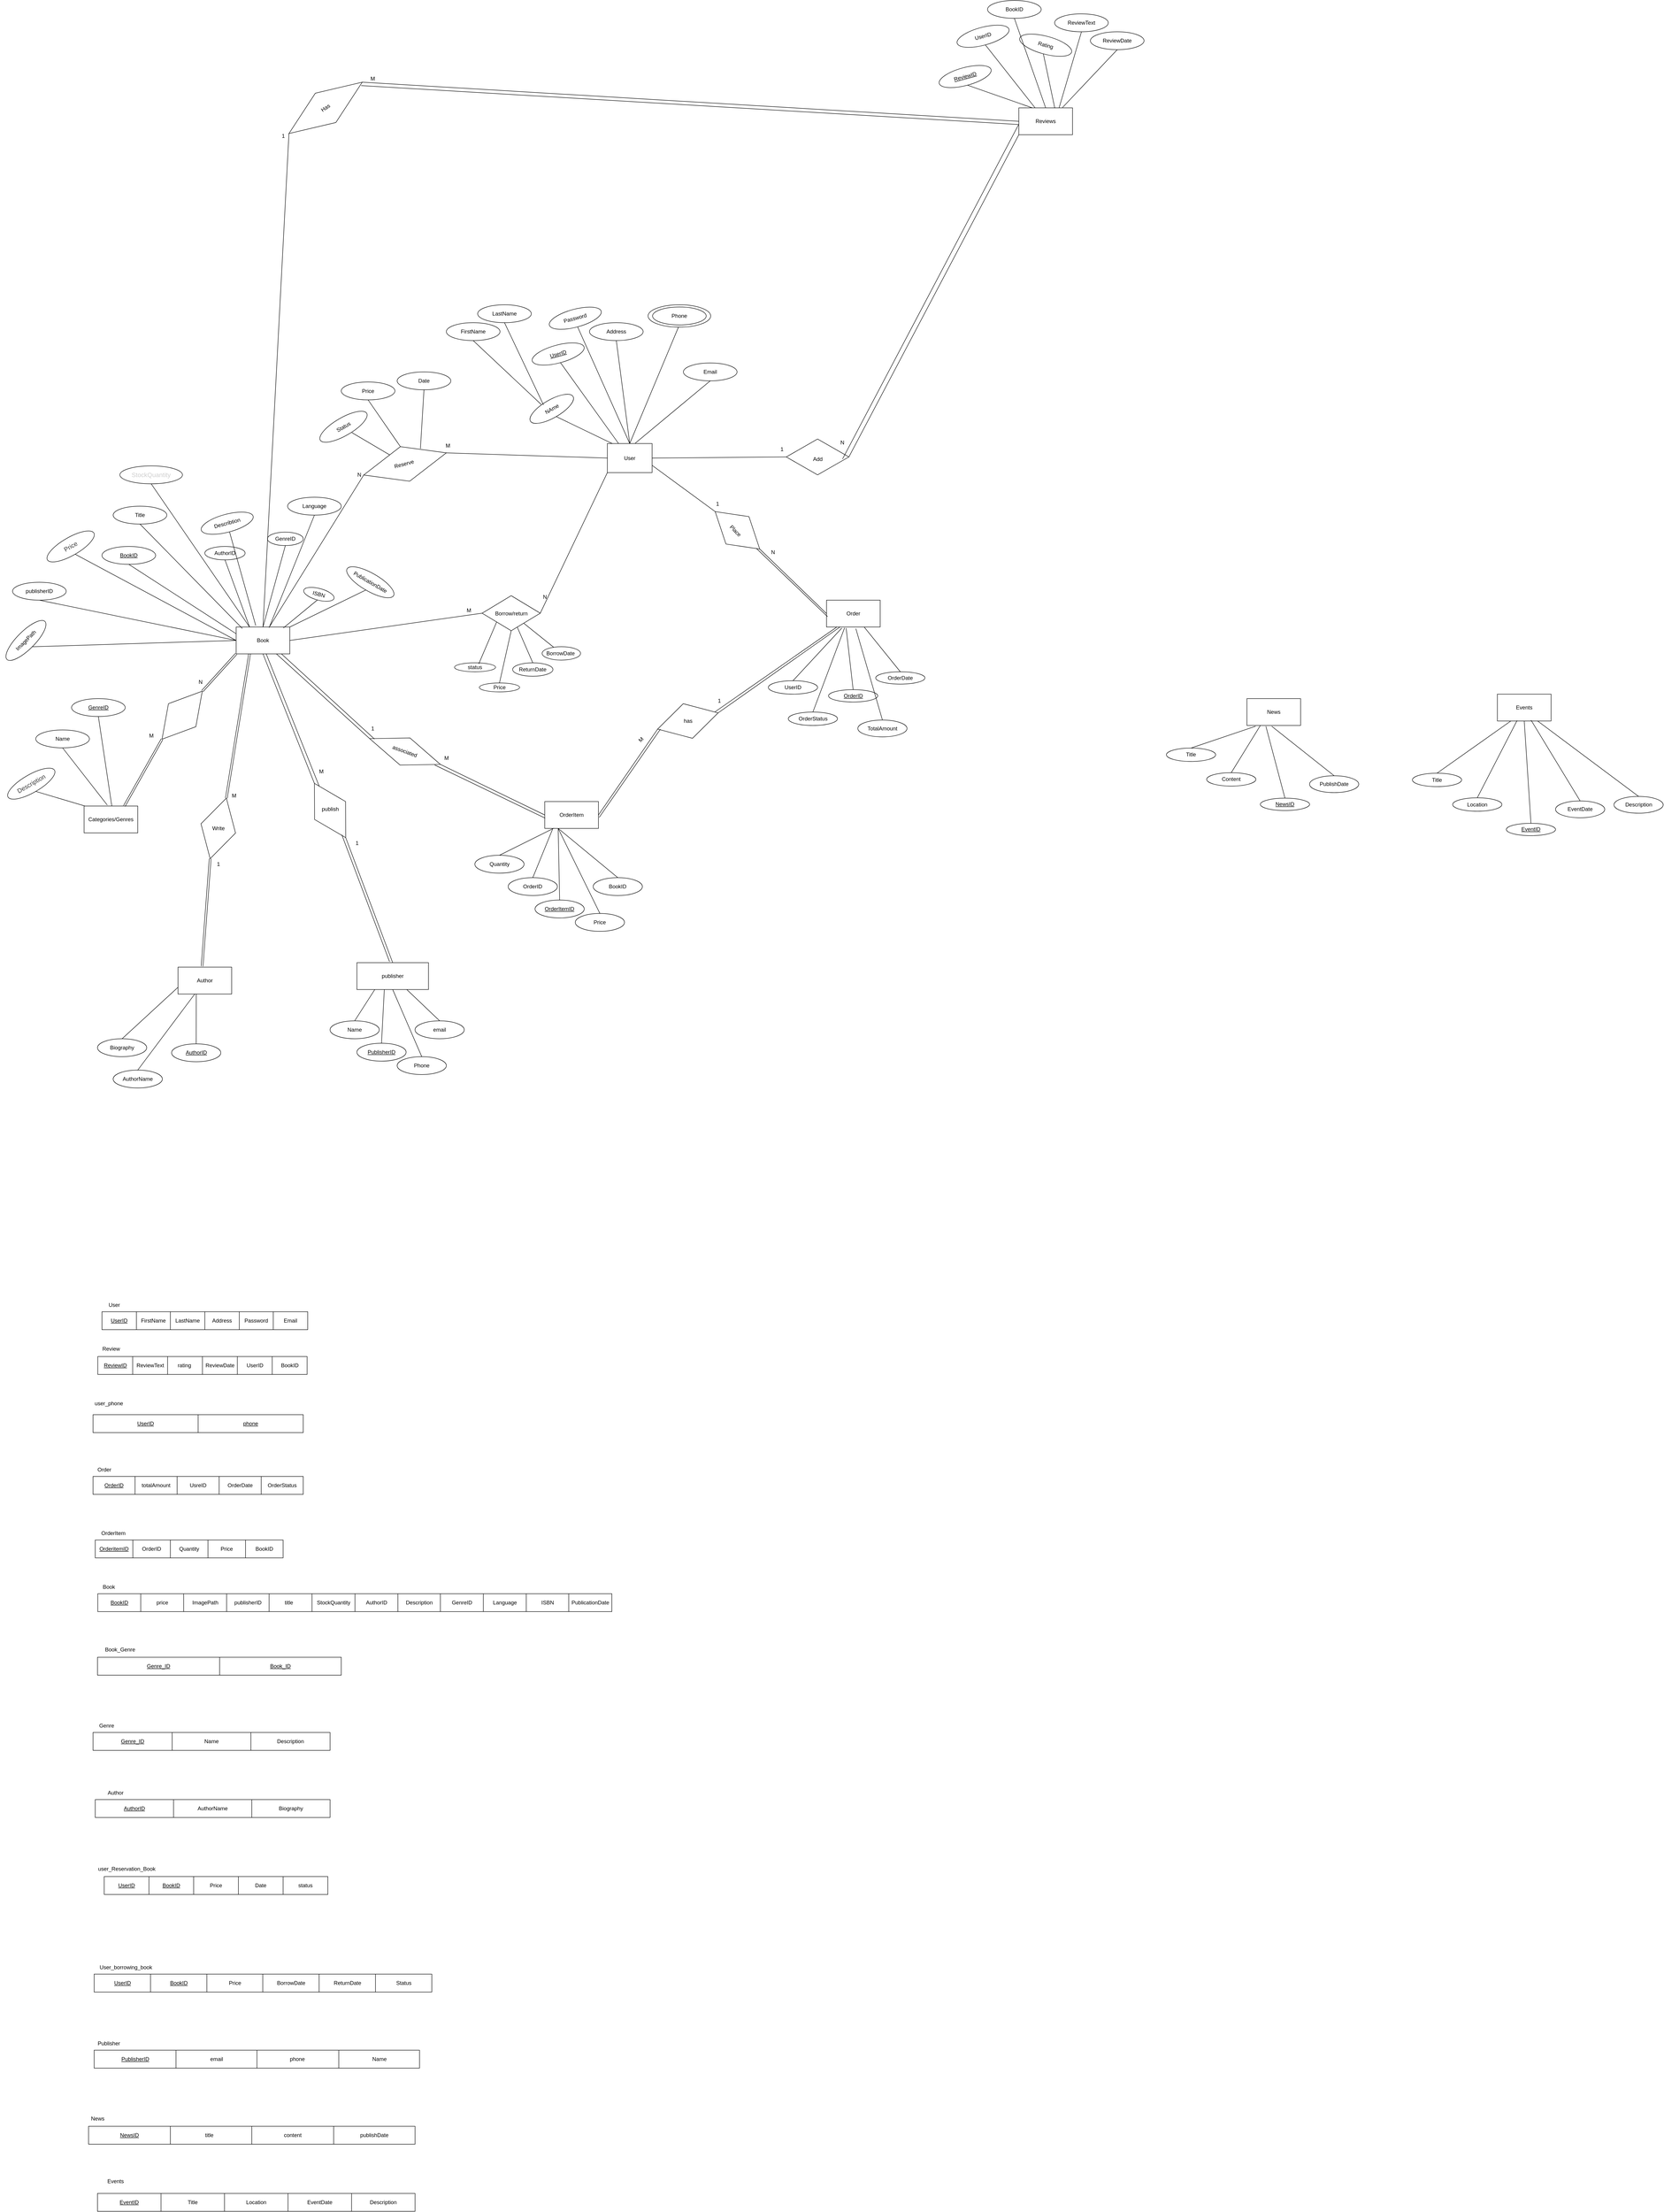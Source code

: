 <mxfile version="26.0.11">
  <diagram name="Page-1" id="nULY2W3f6LbbCYohRk0L">
    <mxGraphModel dx="5544" dy="2793" grid="1" gridSize="10" guides="1" tooltips="1" connect="1" arrows="1" fold="1" page="1" pageScale="1" pageWidth="850" pageHeight="1100" math="0" shadow="0">
      <root>
        <mxCell id="0" />
        <mxCell id="1" parent="0" />
        <mxCell id="A6vNAUPzISqS0qj19tmo-3" value="Categories/Genres" style="rounded=0;whiteSpace=wrap;html=1;" vertex="1" parent="1">
          <mxGeometry x="-1340" y="1530" width="120" height="60" as="geometry" />
        </mxCell>
        <mxCell id="A6vNAUPzISqS0qj19tmo-4" value="News" style="rounded=0;whiteSpace=wrap;html=1;" vertex="1" parent="1">
          <mxGeometry x="1260" y="1290" width="120" height="60" as="geometry" />
        </mxCell>
        <mxCell id="A6vNAUPzISqS0qj19tmo-7" value="Events" style="rounded=0;whiteSpace=wrap;html=1;" vertex="1" parent="1">
          <mxGeometry x="1820" y="1280" width="120" height="60" as="geometry" />
        </mxCell>
        <mxCell id="A6vNAUPzISqS0qj19tmo-11" value="OrderItem" style="rounded=0;whiteSpace=wrap;html=1;" vertex="1" parent="1">
          <mxGeometry x="-310" y="1520" width="120" height="60" as="geometry" />
        </mxCell>
        <mxCell id="A6vNAUPzISqS0qj19tmo-13" value="User" style="rounded=0;whiteSpace=wrap;html=1;" vertex="1" parent="1">
          <mxGeometry x="-170" y="720" width="100" height="65" as="geometry" />
        </mxCell>
        <mxCell id="A6vNAUPzISqS0qj19tmo-45" value="" style="rhombus;whiteSpace=wrap;html=1;rotation=130;" vertex="1" parent="1">
          <mxGeometry x="-1190.72" y="1287.02" width="140" height="80" as="geometry" />
        </mxCell>
        <mxCell id="A6vNAUPzISqS0qj19tmo-47" value="" style="endArrow=none;html=1;rounded=0;exitX=0.5;exitY=0;exitDx=0;exitDy=0;entryX=0;entryY=1;entryDx=0;entryDy=0;" edge="1" target="A6vNAUPzISqS0qj19tmo-37" parent="1" source="A6vNAUPzISqS0qj19tmo-956">
          <mxGeometry width="50" height="50" relative="1" as="geometry">
            <mxPoint x="120" y="580" as="sourcePoint" />
            <mxPoint x="260" y="580" as="targetPoint" />
          </mxGeometry>
        </mxCell>
        <mxCell id="A6vNAUPzISqS0qj19tmo-49" value="" style="group" vertex="1" connectable="0" parent="1">
          <mxGeometry x="750" y="-30" width="120" height="280.0" as="geometry" />
        </mxCell>
        <mxCell id="A6vNAUPzISqS0qj19tmo-37" value="Reviews" style="rounded=0;whiteSpace=wrap;html=1;" vertex="1" parent="A6vNAUPzISqS0qj19tmo-49">
          <mxGeometry width="120" height="60" as="geometry" />
        </mxCell>
        <mxCell id="A6vNAUPzISqS0qj19tmo-50" value="" style="rhombus;whiteSpace=wrap;html=1;rotation=-105;" vertex="1" parent="1">
          <mxGeometry x="-662.42" y="670.01" width="80" height="191.25" as="geometry" />
        </mxCell>
        <mxCell id="A6vNAUPzISqS0qj19tmo-38" value="" style="endArrow=none;html=1;rounded=0;exitX=0.626;exitY=-0.025;exitDx=0;exitDy=0;entryX=0.5;entryY=0;entryDx=0;entryDy=0;exitPerimeter=0;" edge="1" target="A6vNAUPzISqS0qj19tmo-50" parent="1" source="A6vNAUPzISqS0qj19tmo-946">
          <mxGeometry width="50" height="50" relative="1" as="geometry">
            <mxPoint x="-600" y="710" as="sourcePoint" />
            <mxPoint x="100" y="460" as="targetPoint" />
          </mxGeometry>
        </mxCell>
        <mxCell id="A6vNAUPzISqS0qj19tmo-51" value="" style="endArrow=none;html=1;rounded=0;exitX=0.5;exitY=1;exitDx=0;exitDy=0;entryX=0;entryY=0.5;entryDx=0;entryDy=0;" edge="1" parent="1" source="A6vNAUPzISqS0qj19tmo-50" target="A6vNAUPzISqS0qj19tmo-13">
          <mxGeometry width="50" height="50" relative="1" as="geometry">
            <mxPoint x="10" y="460" as="sourcePoint" />
            <mxPoint x="330" y="460" as="targetPoint" />
          </mxGeometry>
        </mxCell>
        <mxCell id="A6vNAUPzISqS0qj19tmo-52" value="Order" style="rounded=0;whiteSpace=wrap;html=1;" vertex="1" parent="1">
          <mxGeometry x="320" y="1070" width="120" height="60" as="geometry" />
        </mxCell>
        <mxCell id="A6vNAUPzISqS0qj19tmo-946" value="Book" style="rounded=0;whiteSpace=wrap;html=1;" vertex="1" parent="1">
          <mxGeometry x="-1000" y="1130" width="120" height="60" as="geometry" />
        </mxCell>
        <mxCell id="A6vNAUPzISqS0qj19tmo-950" value="" style="endArrow=none;html=1;rounded=0;exitX=1;exitY=0.5;exitDx=0;exitDy=0;entryX=0.5;entryY=0;entryDx=0;entryDy=0;" edge="1" target="A6vNAUPzISqS0qj19tmo-951" parent="1" source="A6vNAUPzISqS0qj19tmo-946">
          <mxGeometry width="50" height="50" relative="1" as="geometry">
            <mxPoint x="-900" y="977.5" as="sourcePoint" />
            <mxPoint x="-200" y="687.5" as="targetPoint" />
          </mxGeometry>
        </mxCell>
        <mxCell id="A6vNAUPzISqS0qj19tmo-952" value="" style="endArrow=none;html=1;rounded=0;exitX=0.5;exitY=1;exitDx=0;exitDy=0;entryX=0;entryY=1;entryDx=0;entryDy=0;" edge="1" source="A6vNAUPzISqS0qj19tmo-951" parent="1" target="A6vNAUPzISqS0qj19tmo-13">
          <mxGeometry width="50" height="50" relative="1" as="geometry">
            <mxPoint x="-290" y="687.5" as="sourcePoint" />
            <mxPoint x="-350" y="1170" as="targetPoint" />
          </mxGeometry>
        </mxCell>
        <mxCell id="A6vNAUPzISqS0qj19tmo-956" value="" style="rhombus;whiteSpace=wrap;html=1;rotation=90;" vertex="1" parent="1">
          <mxGeometry x="260" y="680" width="80" height="140" as="geometry" />
        </mxCell>
        <mxCell id="A6vNAUPzISqS0qj19tmo-957" value="" style="endArrow=none;html=1;rounded=0;entryX=0.5;entryY=1;entryDx=0;entryDy=0;exitX=1;exitY=0.5;exitDx=0;exitDy=0;" edge="1" target="A6vNAUPzISqS0qj19tmo-956" parent="1" source="A6vNAUPzISqS0qj19tmo-13">
          <mxGeometry width="50" height="50" relative="1" as="geometry">
            <mxPoint x="-50" y="802.5" as="sourcePoint" />
            <mxPoint x="90" y="500" as="targetPoint" />
          </mxGeometry>
        </mxCell>
        <mxCell id="A6vNAUPzISqS0qj19tmo-959" value="" style="rhombus;whiteSpace=wrap;html=1;rotation=130;" vertex="1" parent="1">
          <mxGeometry x="80.85" y="848.93" width="80" height="130" as="geometry" />
        </mxCell>
        <mxCell id="A6vNAUPzISqS0qj19tmo-960" value="" style="endArrow=none;html=1;rounded=0;exitX=0.5;exitY=0;exitDx=0;exitDy=0;entryX=0;entryY=0.5;entryDx=0;entryDy=0;" edge="1" source="A6vNAUPzISqS0qj19tmo-959" parent="1" target="A6vNAUPzISqS0qj19tmo-52">
          <mxGeometry width="50" height="50" relative="1" as="geometry">
            <mxPoint x="120" y="687.5" as="sourcePoint" />
            <mxPoint x="230" y="857.5" as="targetPoint" />
          </mxGeometry>
        </mxCell>
        <mxCell id="A6vNAUPzISqS0qj19tmo-961" value="" style="endArrow=none;html=1;rounded=0;entryX=0.5;entryY=1;entryDx=0;entryDy=0;exitX=1;exitY=0.75;exitDx=0;exitDy=0;" edge="1" target="A6vNAUPzISqS0qj19tmo-959" parent="1" source="A6vNAUPzISqS0qj19tmo-13">
          <mxGeometry width="50" height="50" relative="1" as="geometry">
            <mxPoint x="-70" y="860.5" as="sourcePoint" />
            <mxPoint x="90" y="607.5" as="targetPoint" />
          </mxGeometry>
        </mxCell>
        <mxCell id="A6vNAUPzISqS0qj19tmo-962" value="" style="rhombus;whiteSpace=wrap;html=1;rotation=75;" vertex="1" parent="1">
          <mxGeometry x="-30.0" y="1270" width="80" height="140" as="geometry" />
        </mxCell>
        <mxCell id="A6vNAUPzISqS0qj19tmo-963" value="" style="endArrow=none;html=1;rounded=0;entryX=0.5;entryY=1;entryDx=0;entryDy=0;exitX=1;exitY=0.5;exitDx=0;exitDy=0;" edge="1" target="A6vNAUPzISqS0qj19tmo-962" parent="1" source="A6vNAUPzISqS0qj19tmo-11">
          <mxGeometry width="50" height="50" relative="1" as="geometry">
            <mxPoint x="100" y="1030" as="sourcePoint" />
            <mxPoint x="260" y="868.5" as="targetPoint" />
          </mxGeometry>
        </mxCell>
        <mxCell id="A6vNAUPzISqS0qj19tmo-964" value="" style="endArrow=none;html=1;rounded=0;exitX=0.5;exitY=0;exitDx=0;exitDy=0;entryX=0.25;entryY=1;entryDx=0;entryDy=0;" edge="1" source="A6vNAUPzISqS0qj19tmo-962" parent="1" target="A6vNAUPzISqS0qj19tmo-52">
          <mxGeometry width="50" height="50" relative="1" as="geometry">
            <mxPoint x="290" y="948.5" as="sourcePoint" />
            <mxPoint x="490" y="1361" as="targetPoint" />
          </mxGeometry>
        </mxCell>
        <mxCell id="A6vNAUPzISqS0qj19tmo-968" value="" style="endArrow=none;html=1;rounded=0;exitX=0;exitY=0.5;exitDx=0;exitDy=0;entryX=0.75;entryY=1;entryDx=0;entryDy=0;" edge="1" source="A6vNAUPzISqS0qj19tmo-969" parent="1" target="A6vNAUPzISqS0qj19tmo-946">
          <mxGeometry width="50" height="50" relative="1" as="geometry">
            <mxPoint x="-824" y="1610" as="sourcePoint" />
            <mxPoint x="-830" y="1170" as="targetPoint" />
          </mxGeometry>
        </mxCell>
        <mxCell id="A6vNAUPzISqS0qj19tmo-969" value="associated" style="rhombus;whiteSpace=wrap;html=1;rotation=20;" vertex="1" parent="1">
          <mxGeometry x="-706.51" y="1375.91" width="168.19" height="64.56" as="geometry" />
        </mxCell>
        <mxCell id="A6vNAUPzISqS0qj19tmo-970" value="" style="endArrow=none;html=1;rounded=0;exitX=0;exitY=0.5;exitDx=0;exitDy=0;entryX=1;entryY=0.5;entryDx=0;entryDy=0;" edge="1" target="A6vNAUPzISqS0qj19tmo-969" parent="1" source="A6vNAUPzISqS0qj19tmo-11">
          <mxGeometry width="50" height="50" relative="1" as="geometry">
            <mxPoint x="120" y="1580" as="sourcePoint" />
            <mxPoint x="-790" y="1460" as="targetPoint" />
          </mxGeometry>
        </mxCell>
        <mxCell id="A6vNAUPzISqS0qj19tmo-979" value="" style="endArrow=none;html=1;rounded=0;entryX=0.5;entryY=1;entryDx=0;entryDy=0;exitX=0.801;exitY=0.72;exitDx=0;exitDy=0;exitPerimeter=0;" edge="1" target="A6vNAUPzISqS0qj19tmo-980" parent="1" source="A6vNAUPzISqS0qj19tmo-50">
          <mxGeometry width="50" height="50" relative="1" as="geometry">
            <mxPoint x="-630" y="680" as="sourcePoint" />
            <mxPoint x="-40" y="550" as="targetPoint" />
          </mxGeometry>
        </mxCell>
        <mxCell id="A6vNAUPzISqS0qj19tmo-980" value="Date" style="ellipse;whiteSpace=wrap;html=1;" vertex="1" parent="1">
          <mxGeometry x="-640" y="560" width="120" height="40" as="geometry" />
        </mxCell>
        <mxCell id="A6vNAUPzISqS0qj19tmo-983" value="" style="endArrow=none;html=1;rounded=0;entryX=0.5;entryY=1;entryDx=0;entryDy=0;exitX=1;exitY=0.5;exitDx=0;exitDy=0;" edge="1" target="A6vNAUPzISqS0qj19tmo-1169" parent="1" source="A6vNAUPzISqS0qj19tmo-50">
          <mxGeometry width="50" height="50" relative="1" as="geometry">
            <mxPoint x="-720" y="680" as="sourcePoint" />
            <mxPoint x="-830" y="687.321" as="targetPoint" />
          </mxGeometry>
        </mxCell>
        <mxCell id="A6vNAUPzISqS0qj19tmo-985" value="NAme" style="ellipse;whiteSpace=wrap;html=1;rotation=-30;" vertex="1" parent="1">
          <mxGeometry x="-349.33" y="622.5" width="110" height="40" as="geometry" />
        </mxCell>
        <mxCell id="A6vNAUPzISqS0qj19tmo-986" value="&lt;u&gt;UserID&lt;/u&gt;" style="ellipse;whiteSpace=wrap;html=1;rotation=-15;" vertex="1" parent="1">
          <mxGeometry x="-340" y="500" width="120" height="40" as="geometry" />
        </mxCell>
        <mxCell id="A6vNAUPzISqS0qj19tmo-987" value="Address" style="ellipse;whiteSpace=wrap;html=1;" vertex="1" parent="1">
          <mxGeometry x="-210" y="450" width="120" height="40" as="geometry" />
        </mxCell>
        <mxCell id="A6vNAUPzISqS0qj19tmo-989" value="Email" style="ellipse;whiteSpace=wrap;html=1;" vertex="1" parent="1">
          <mxGeometry y="540" width="120" height="40" as="geometry" />
        </mxCell>
        <mxCell id="A6vNAUPzISqS0qj19tmo-990" value="" style="endArrow=none;html=1;rounded=0;entryX=0.5;entryY=1;entryDx=0;entryDy=0;exitX=0.624;exitY=-0.012;exitDx=0;exitDy=0;exitPerimeter=0;" edge="1" target="A6vNAUPzISqS0qj19tmo-989" parent="1" source="A6vNAUPzISqS0qj19tmo-13">
          <mxGeometry width="50" height="50" relative="1" as="geometry">
            <mxPoint x="-90" y="690" as="sourcePoint" />
            <mxPoint x="500" y="520" as="targetPoint" />
          </mxGeometry>
        </mxCell>
        <mxCell id="A6vNAUPzISqS0qj19tmo-991" value="" style="endArrow=none;html=1;rounded=0;entryX=0.5;entryY=1;entryDx=0;entryDy=0;exitX=0.5;exitY=0;exitDx=0;exitDy=0;" edge="1" target="A6vNAUPzISqS0qj19tmo-988" parent="1" source="A6vNAUPzISqS0qj19tmo-13">
          <mxGeometry width="50" height="50" relative="1" as="geometry">
            <mxPoint x="-110" y="690" as="sourcePoint" />
            <mxPoint x="210" y="500" as="targetPoint" />
          </mxGeometry>
        </mxCell>
        <mxCell id="A6vNAUPzISqS0qj19tmo-992" value="" style="endArrow=none;html=1;rounded=0;entryX=0.5;entryY=1;entryDx=0;entryDy=0;exitX=0.5;exitY=0;exitDx=0;exitDy=0;" edge="1" target="A6vNAUPzISqS0qj19tmo-987" parent="1" source="A6vNAUPzISqS0qj19tmo-13">
          <mxGeometry width="50" height="50" relative="1" as="geometry">
            <mxPoint x="-120" y="690" as="sourcePoint" />
            <mxPoint x="170" y="480" as="targetPoint" />
          </mxGeometry>
        </mxCell>
        <mxCell id="A6vNAUPzISqS0qj19tmo-993" value="" style="endArrow=none;html=1;rounded=0;entryX=0.5;entryY=1;entryDx=0;entryDy=0;exitX=0.25;exitY=0;exitDx=0;exitDy=0;" edge="1" target="A6vNAUPzISqS0qj19tmo-986" parent="1" source="A6vNAUPzISqS0qj19tmo-13">
          <mxGeometry width="50" height="50" relative="1" as="geometry">
            <mxPoint x="-130" y="688" as="sourcePoint" />
            <mxPoint x="160" y="470" as="targetPoint" />
          </mxGeometry>
        </mxCell>
        <mxCell id="A6vNAUPzISqS0qj19tmo-994" value="" style="endArrow=none;html=1;rounded=0;entryX=0.5;entryY=1;entryDx=0;entryDy=0;exitX=0.116;exitY=0.007;exitDx=0;exitDy=0;exitPerimeter=0;" edge="1" target="A6vNAUPzISqS0qj19tmo-985" parent="1" source="A6vNAUPzISqS0qj19tmo-13">
          <mxGeometry width="50" height="50" relative="1" as="geometry">
            <mxPoint x="-180" y="690" as="sourcePoint" />
            <mxPoint x="110" y="470" as="targetPoint" />
          </mxGeometry>
        </mxCell>
        <mxCell id="A6vNAUPzISqS0qj19tmo-996" value="Password" style="ellipse;whiteSpace=wrap;html=1;rotation=-15;" vertex="1" parent="1">
          <mxGeometry x="-301.72" y="420" width="120" height="40" as="geometry" />
        </mxCell>
        <mxCell id="A6vNAUPzISqS0qj19tmo-997" value="" style="endArrow=none;html=1;rounded=0;entryX=0.5;entryY=1;entryDx=0;entryDy=0;exitX=0.5;exitY=0;exitDx=0;exitDy=0;" edge="1" target="A6vNAUPzISqS0qj19tmo-996" parent="1" source="A6vNAUPzISqS0qj19tmo-13">
          <mxGeometry width="50" height="50" relative="1" as="geometry">
            <mxPoint x="-139.7" y="475.0" as="sourcePoint" />
            <mxPoint x="109.7" y="233.31" as="targetPoint" />
          </mxGeometry>
        </mxCell>
        <mxCell id="A6vNAUPzISqS0qj19tmo-1001" value="" style="group" vertex="1" connectable="0" parent="1">
          <mxGeometry x="-78.98" y="410" width="140" height="50" as="geometry" />
        </mxCell>
        <mxCell id="A6vNAUPzISqS0qj19tmo-995" value="" style="ellipse;whiteSpace=wrap;html=1;" vertex="1" parent="A6vNAUPzISqS0qj19tmo-1001">
          <mxGeometry width="140" height="50" as="geometry" />
        </mxCell>
        <mxCell id="A6vNAUPzISqS0qj19tmo-988" value="Phone" style="ellipse;whiteSpace=wrap;html=1;" vertex="1" parent="A6vNAUPzISqS0qj19tmo-1001">
          <mxGeometry x="10" y="5" width="120" height="40" as="geometry" />
        </mxCell>
        <mxCell id="A6vNAUPzISqS0qj19tmo-1003" value="&lt;u&gt;ReviewID&lt;/u&gt;" style="ellipse;whiteSpace=wrap;html=1;rotation=-15;" vertex="1" parent="1">
          <mxGeometry x="570" y="-120" width="120" height="40" as="geometry" />
        </mxCell>
        <mxCell id="A6vNAUPzISqS0qj19tmo-1004" value="BookID" style="ellipse;whiteSpace=wrap;html=1;" vertex="1" parent="1">
          <mxGeometry x="680" y="-270" width="120" height="40" as="geometry" />
        </mxCell>
        <mxCell id="A6vNAUPzISqS0qj19tmo-1005" value="ReviewDate" style="ellipse;whiteSpace=wrap;html=1;" vertex="1" parent="1">
          <mxGeometry x="910" y="-200" width="120" height="40" as="geometry" />
        </mxCell>
        <mxCell id="A6vNAUPzISqS0qj19tmo-1006" value="UserID" style="ellipse;whiteSpace=wrap;html=1;rotation=-15;" vertex="1" parent="1">
          <mxGeometry x="610" y="-210" width="120" height="40" as="geometry" />
        </mxCell>
        <mxCell id="A6vNAUPzISqS0qj19tmo-1007" value="Rating" style="ellipse;whiteSpace=wrap;html=1;rotation=15;" vertex="1" parent="1">
          <mxGeometry x="750" y="-190" width="120" height="40" as="geometry" />
        </mxCell>
        <mxCell id="A6vNAUPzISqS0qj19tmo-1011" value="" style="endArrow=none;html=1;rounded=0;entryX=0.5;entryY=1;entryDx=0;entryDy=0;exitX=0.814;exitY=-0.014;exitDx=0;exitDy=0;exitPerimeter=0;" edge="1" target="A6vNAUPzISqS0qj19tmo-1005" parent="1" source="A6vNAUPzISqS0qj19tmo-37">
          <mxGeometry width="50" height="50" relative="1" as="geometry">
            <mxPoint x="782" y="-31" as="sourcePoint" />
            <mxPoint x="1390" y="-230" as="targetPoint" />
          </mxGeometry>
        </mxCell>
        <mxCell id="A6vNAUPzISqS0qj19tmo-1012" value="" style="endArrow=none;html=1;rounded=0;entryX=0.5;entryY=1;entryDx=0;entryDy=0;exitX=0.75;exitY=0;exitDx=0;exitDy=0;" edge="1" target="A6vNAUPzISqS0qj19tmo-1010" parent="1" source="A6vNAUPzISqS0qj19tmo-37">
          <mxGeometry width="50" height="50" relative="1" as="geometry">
            <mxPoint x="770" y="-30" as="sourcePoint" />
            <mxPoint x="1100" y="-250" as="targetPoint" />
          </mxGeometry>
        </mxCell>
        <mxCell id="A6vNAUPzISqS0qj19tmo-1013" value="" style="endArrow=none;html=1;rounded=0;entryX=0.5;entryY=1;entryDx=0;entryDy=0;exitX=0.67;exitY=0.013;exitDx=0;exitDy=0;exitPerimeter=0;" edge="1" target="A6vNAUPzISqS0qj19tmo-1007" parent="1" source="A6vNAUPzISqS0qj19tmo-37">
          <mxGeometry width="50" height="50" relative="1" as="geometry">
            <mxPoint x="760" as="sourcePoint" />
            <mxPoint x="1289.7" y="-596.69" as="targetPoint" />
          </mxGeometry>
        </mxCell>
        <mxCell id="A6vNAUPzISqS0qj19tmo-1014" value="" style="endArrow=none;html=1;rounded=0;entryX=0.5;entryY=1;entryDx=0;entryDy=0;exitX=0.5;exitY=0;exitDx=0;exitDy=0;" edge="1" target="A6vNAUPzISqS0qj19tmo-1004" parent="1" source="A6vNAUPzISqS0qj19tmo-37">
          <mxGeometry width="50" height="50" relative="1" as="geometry">
            <mxPoint x="770" y="10" as="sourcePoint" />
            <mxPoint x="1060" y="-270" as="targetPoint" />
          </mxGeometry>
        </mxCell>
        <mxCell id="A6vNAUPzISqS0qj19tmo-1015" value="" style="endArrow=none;html=1;rounded=0;entryX=0.5;entryY=1;entryDx=0;entryDy=0;" edge="1" target="A6vNAUPzISqS0qj19tmo-1006" parent="1" source="A6vNAUPzISqS0qj19tmo-37">
          <mxGeometry width="50" height="50" relative="1" as="geometry">
            <mxPoint x="760" y="10" as="sourcePoint" />
            <mxPoint x="999.7" y="-516.69" as="targetPoint" />
          </mxGeometry>
        </mxCell>
        <mxCell id="A6vNAUPzISqS0qj19tmo-1016" value="" style="endArrow=none;html=1;rounded=0;entryX=0.5;entryY=1;entryDx=0;entryDy=0;exitX=0.25;exitY=0;exitDx=0;exitDy=0;" edge="1" target="A6vNAUPzISqS0qj19tmo-1003" parent="1" source="A6vNAUPzISqS0qj19tmo-37">
          <mxGeometry width="50" height="50" relative="1" as="geometry">
            <mxPoint x="745" y="-30" as="sourcePoint" />
            <mxPoint x="1050" y="-280" as="targetPoint" />
          </mxGeometry>
        </mxCell>
        <mxCell id="A6vNAUPzISqS0qj19tmo-1010" value="ReviewText" style="ellipse;whiteSpace=wrap;html=1;" vertex="1" parent="1">
          <mxGeometry x="830" y="-240" width="120" height="40" as="geometry" />
        </mxCell>
        <mxCell id="A6vNAUPzISqS0qj19tmo-1024" value="" style="group" vertex="1" connectable="0" parent="1">
          <mxGeometry x="-1520.002" y="1290" width="271.962" height="240" as="geometry" />
        </mxCell>
        <mxCell id="A6vNAUPzISqS0qj19tmo-1018" value="Name" style="ellipse;whiteSpace=wrap;html=1;" vertex="1" parent="A6vNAUPzISqS0qj19tmo-1024">
          <mxGeometry x="71.962" y="70" width="120" height="40" as="geometry" />
        </mxCell>
        <mxCell id="A6vNAUPzISqS0qj19tmo-1019" value="" style="endArrow=none;html=1;rounded=0;entryX=0.5;entryY=1;entryDx=0;entryDy=0;exitX=0.413;exitY=-0.029;exitDx=0;exitDy=0;exitPerimeter=0;" edge="1" target="A6vNAUPzISqS0qj19tmo-1018" parent="A6vNAUPzISqS0qj19tmo-1024">
          <mxGeometry width="50" height="50" relative="1" as="geometry">
            <mxPoint x="231.962" y="238" as="sourcePoint" />
            <mxPoint x="521.962" y="20" as="targetPoint" />
          </mxGeometry>
        </mxCell>
        <mxCell id="A6vNAUPzISqS0qj19tmo-1020" value="&lt;u&gt;GenreID&lt;/u&gt;" style="ellipse;whiteSpace=wrap;html=1;" vertex="1" parent="A6vNAUPzISqS0qj19tmo-1024">
          <mxGeometry x="151.962" width="120" height="40" as="geometry" />
        </mxCell>
        <mxCell id="A6vNAUPzISqS0qj19tmo-1021" value="" style="endArrow=none;html=1;rounded=0;entryX=0.5;entryY=1;entryDx=0;entryDy=0;exitX=0.5;exitY=0;exitDx=0;exitDy=0;" edge="1" target="A6vNAUPzISqS0qj19tmo-1020" parent="A6vNAUPzISqS0qj19tmo-1024">
          <mxGeometry width="50" height="50" relative="1" as="geometry">
            <mxPoint x="241.962" y="240" as="sourcePoint" />
            <mxPoint x="531.962" y="30" as="targetPoint" />
          </mxGeometry>
        </mxCell>
        <mxCell id="A6vNAUPzISqS0qj19tmo-1022" value="&lt;div style=&quot;text-align: left;&quot;&gt;&lt;span style=&quot;color: rgb(60, 60, 60); font-size: 14px;&quot;&gt;Description&lt;/span&gt;&lt;/div&gt;" style="ellipse;whiteSpace=wrap;html=1;rotation=-30;" vertex="1" parent="A6vNAUPzISqS0qj19tmo-1024">
          <mxGeometry x="1.962" y="170" width="120" height="40" as="geometry" />
        </mxCell>
        <mxCell id="A6vNAUPzISqS0qj19tmo-1023" value="" style="endArrow=none;html=1;rounded=0;entryX=0.5;entryY=1;entryDx=0;entryDy=0;exitX=0;exitY=0;exitDx=0;exitDy=0;" edge="1" target="A6vNAUPzISqS0qj19tmo-1022" parent="A6vNAUPzISqS0qj19tmo-1024">
          <mxGeometry width="50" height="50" relative="1" as="geometry">
            <mxPoint x="181.962" y="240" as="sourcePoint" />
            <mxPoint x="471.962" y="20" as="targetPoint" />
          </mxGeometry>
        </mxCell>
        <mxCell id="A6vNAUPzISqS0qj19tmo-1025" value="AuthorID" style="ellipse;whiteSpace=wrap;html=1;" vertex="1" parent="1">
          <mxGeometry x="-1070" y="950" width="90" height="30" as="geometry" />
        </mxCell>
        <mxCell id="A6vNAUPzISqS0qj19tmo-1026" value="&lt;u&gt;BookID&lt;/u&gt;" style="ellipse;whiteSpace=wrap;html=1;" vertex="1" parent="1">
          <mxGeometry x="-1300" y="950" width="120" height="40" as="geometry" />
        </mxCell>
        <mxCell id="A6vNAUPzISqS0qj19tmo-1027" value="Title" style="ellipse;whiteSpace=wrap;html=1;" vertex="1" parent="1">
          <mxGeometry x="-1275" y="860" width="120" height="40" as="geometry" />
        </mxCell>
        <mxCell id="A6vNAUPzISqS0qj19tmo-1028" value="&lt;div style=&quot;text-align: left;&quot;&gt;&lt;font face=&quot;Segoe UI, Segoe UI Web (West European), -apple-system, BlinkMacSystemFont, Roboto, Helvetica Neue, sans-serif&quot; color=&quot;#cecece&quot;&gt;&lt;span style=&quot;font-size: 14px;&quot;&gt;StockQuantity&lt;/span&gt;&lt;/font&gt;&lt;/div&gt;" style="ellipse;whiteSpace=wrap;html=1;" vertex="1" parent="1">
          <mxGeometry x="-1260" y="770" width="140" height="40" as="geometry" />
        </mxCell>
        <mxCell id="A6vNAUPzISqS0qj19tmo-1029" value="&lt;font color=&quot;#3c3c3c&quot;&gt;&lt;span style=&quot;font-size: 14px;&quot;&gt;Price&lt;/span&gt;&lt;/font&gt;" style="ellipse;whiteSpace=wrap;html=1;rotation=-30;" vertex="1" parent="1">
          <mxGeometry x="-1430" y="930" width="120" height="40" as="geometry" />
        </mxCell>
        <mxCell id="A6vNAUPzISqS0qj19tmo-1030" value="" style="endArrow=none;html=1;rounded=0;entryX=0.5;entryY=1;entryDx=0;entryDy=0;exitX=0;exitY=0.5;exitDx=0;exitDy=0;" edge="1" target="A6vNAUPzISqS0qj19tmo-1029" parent="1" source="A6vNAUPzISqS0qj19tmo-946">
          <mxGeometry width="50" height="50" relative="1" as="geometry">
            <mxPoint x="-1170" y="1040" as="sourcePoint" />
            <mxPoint x="-880" y="820" as="targetPoint" />
          </mxGeometry>
        </mxCell>
        <mxCell id="A6vNAUPzISqS0qj19tmo-1031" value="" style="endArrow=none;html=1;rounded=0;entryX=0.5;entryY=1;entryDx=0;entryDy=0;exitX=0;exitY=0.25;exitDx=0;exitDy=0;" edge="1" target="A6vNAUPzISqS0qj19tmo-1026" parent="1" source="A6vNAUPzISqS0qj19tmo-946">
          <mxGeometry width="50" height="50" relative="1" as="geometry">
            <mxPoint x="-1120" y="1038" as="sourcePoint" />
            <mxPoint x="-830" y="820" as="targetPoint" />
          </mxGeometry>
        </mxCell>
        <mxCell id="A6vNAUPzISqS0qj19tmo-1032" value="" style="endArrow=none;html=1;rounded=0;entryX=0.5;entryY=1;entryDx=0;entryDy=0;exitX=0.116;exitY=0.055;exitDx=0;exitDy=0;exitPerimeter=0;" edge="1" target="A6vNAUPzISqS0qj19tmo-1027" parent="1" source="A6vNAUPzISqS0qj19tmo-946">
          <mxGeometry width="50" height="50" relative="1" as="geometry">
            <mxPoint x="-1110" y="1040" as="sourcePoint" />
            <mxPoint x="-820" y="830" as="targetPoint" />
          </mxGeometry>
        </mxCell>
        <mxCell id="A6vNAUPzISqS0qj19tmo-1033" value="" style="endArrow=none;html=1;rounded=0;entryX=0.5;entryY=1;entryDx=0;entryDy=0;exitX=0.25;exitY=0;exitDx=0;exitDy=0;" edge="1" target="A6vNAUPzISqS0qj19tmo-1028" parent="1" source="A6vNAUPzISqS0qj19tmo-946">
          <mxGeometry width="50" height="50" relative="1" as="geometry">
            <mxPoint x="-990" y="1120" as="sourcePoint" />
            <mxPoint x="-780" y="850" as="targetPoint" />
          </mxGeometry>
        </mxCell>
        <mxCell id="A6vNAUPzISqS0qj19tmo-1034" value="" style="endArrow=none;html=1;rounded=0;entryX=0.5;entryY=1;entryDx=0;entryDy=0;exitX=0.25;exitY=0;exitDx=0;exitDy=0;" edge="1" target="A6vNAUPzISqS0qj19tmo-1025" parent="1" source="A6vNAUPzISqS0qj19tmo-946">
          <mxGeometry width="50" height="50" relative="1" as="geometry">
            <mxPoint x="-1080" y="1040" as="sourcePoint" />
            <mxPoint x="-490" y="870" as="targetPoint" />
          </mxGeometry>
        </mxCell>
        <mxCell id="A6vNAUPzISqS0qj19tmo-1036" value="Author" style="rounded=0;whiteSpace=wrap;html=1;" vertex="1" parent="1">
          <mxGeometry x="-1130" y="1890" width="120" height="60" as="geometry" />
        </mxCell>
        <mxCell id="A6vNAUPzISqS0qj19tmo-1037" value="publisher" style="rounded=0;whiteSpace=wrap;html=1;" vertex="1" parent="1">
          <mxGeometry x="-730" y="1880" width="160" height="60" as="geometry" />
        </mxCell>
        <mxCell id="A6vNAUPzISqS0qj19tmo-1038" value="ImagePath" style="ellipse;whiteSpace=wrap;html=1;rotation=-45;" vertex="1" parent="1">
          <mxGeometry x="-1530" y="1140" width="120" height="40" as="geometry" />
        </mxCell>
        <mxCell id="A6vNAUPzISqS0qj19tmo-1039" value="" style="endArrow=none;html=1;rounded=0;entryX=0.5;entryY=1;entryDx=0;entryDy=0;" edge="1" target="A6vNAUPzISqS0qj19tmo-1038" parent="1">
          <mxGeometry width="50" height="50" relative="1" as="geometry">
            <mxPoint x="-1000" y="1160" as="sourcePoint" />
            <mxPoint x="-810" y="840" as="targetPoint" />
          </mxGeometry>
        </mxCell>
        <mxCell id="A6vNAUPzISqS0qj19tmo-1040" value="publisherID" style="ellipse;whiteSpace=wrap;html=1;" vertex="1" parent="1">
          <mxGeometry x="-1500" y="1030" width="120" height="40" as="geometry" />
        </mxCell>
        <mxCell id="A6vNAUPzISqS0qj19tmo-1041" value="" style="endArrow=none;html=1;rounded=0;entryX=0.5;entryY=1;entryDx=0;entryDy=0;exitX=0;exitY=0.5;exitDx=0;exitDy=0;" edge="1" target="A6vNAUPzISqS0qj19tmo-1040" parent="1" source="A6vNAUPzISqS0qj19tmo-946">
          <mxGeometry width="50" height="50" relative="1" as="geometry">
            <mxPoint x="-1166" y="1173" as="sourcePoint" />
            <mxPoint x="-1000" y="870" as="targetPoint" />
          </mxGeometry>
        </mxCell>
        <mxCell id="A6vNAUPzISqS0qj19tmo-1042" value="PublicationDate" style="ellipse;whiteSpace=wrap;html=1;rotation=30;" vertex="1" parent="1">
          <mxGeometry x="-760" y="1010" width="120" height="40" as="geometry" />
        </mxCell>
        <mxCell id="A6vNAUPzISqS0qj19tmo-1043" value="" style="endArrow=none;html=1;rounded=0;entryX=0.5;entryY=1;entryDx=0;entryDy=0;exitX=1;exitY=0;exitDx=0;exitDy=0;" edge="1" target="A6vNAUPzISqS0qj19tmo-1042" parent="1" source="A6vNAUPzISqS0qj19tmo-946">
          <mxGeometry width="50" height="50" relative="1" as="geometry">
            <mxPoint x="-1275" y="1263" as="sourcePoint" />
            <mxPoint x="-1109" y="960" as="targetPoint" />
          </mxGeometry>
        </mxCell>
        <mxCell id="A6vNAUPzISqS0qj19tmo-1044" value="GenreID" style="ellipse;whiteSpace=wrap;html=1;" vertex="1" parent="1">
          <mxGeometry x="-930" y="918" width="80" height="30" as="geometry" />
        </mxCell>
        <mxCell id="A6vNAUPzISqS0qj19tmo-1045" value="" style="endArrow=none;html=1;rounded=0;entryX=0.5;entryY=1;entryDx=0;entryDy=0;exitX=0.5;exitY=0;exitDx=0;exitDy=0;" edge="1" target="A6vNAUPzISqS0qj19tmo-1044" parent="1" source="A6vNAUPzISqS0qj19tmo-946">
          <mxGeometry width="50" height="50" relative="1" as="geometry">
            <mxPoint x="-960" y="1140" as="sourcePoint" />
            <mxPoint x="-480" y="880" as="targetPoint" />
          </mxGeometry>
        </mxCell>
        <mxCell id="A6vNAUPzISqS0qj19tmo-1046" value="ISBN" style="ellipse;whiteSpace=wrap;html=1;rotation=15;" vertex="1" parent="1">
          <mxGeometry x="-850" y="1043.94" width="70" height="26.06" as="geometry" />
        </mxCell>
        <mxCell id="A6vNAUPzISqS0qj19tmo-1047" value="" style="endArrow=none;html=1;rounded=0;entryX=0.5;entryY=1;entryDx=0;entryDy=0;exitX=0.881;exitY=0.034;exitDx=0;exitDy=0;exitPerimeter=0;" edge="1" target="A6vNAUPzISqS0qj19tmo-1046" parent="1" source="A6vNAUPzISqS0qj19tmo-946">
          <mxGeometry width="50" height="50" relative="1" as="geometry">
            <mxPoint x="-960" y="1140" as="sourcePoint" />
            <mxPoint x="-480" y="880" as="targetPoint" />
          </mxGeometry>
        </mxCell>
        <mxCell id="A6vNAUPzISqS0qj19tmo-1048" value="" style="rhombus;whiteSpace=wrap;html=1;rotation=105;" vertex="1" parent="1">
          <mxGeometry x="-1110" y="1540" width="140" height="80" as="geometry" />
        </mxCell>
        <mxCell id="A6vNAUPzISqS0qj19tmo-1051" value="" style="rhombus;whiteSpace=wrap;html=1;rotation=60;" vertex="1" parent="1">
          <mxGeometry x="-860" y="1500" width="140" height="80" as="geometry" />
        </mxCell>
        <mxCell id="A6vNAUPzISqS0qj19tmo-1052" value="" style="endArrow=none;html=1;rounded=0;exitX=0;exitY=0.5;exitDx=0;exitDy=0;entryX=0.5;entryY=1;entryDx=0;entryDy=0;" edge="1" source="A6vNAUPzISqS0qj19tmo-1051" parent="1" target="A6vNAUPzISqS0qj19tmo-946">
          <mxGeometry width="50" height="50" relative="1" as="geometry">
            <mxPoint x="-1028.28" y="1755" as="sourcePoint" />
            <mxPoint x="-785" y="1170" as="targetPoint" />
          </mxGeometry>
        </mxCell>
        <mxCell id="A6vNAUPzISqS0qj19tmo-1053" value="" style="endArrow=none;html=1;rounded=0;exitX=0.5;exitY=0;exitDx=0;exitDy=0;entryX=1;entryY=0.5;entryDx=0;entryDy=0;" edge="1" target="A6vNAUPzISqS0qj19tmo-1051" parent="1" source="A6vNAUPzISqS0qj19tmo-1037">
          <mxGeometry width="50" height="50" relative="1" as="geometry">
            <mxPoint x="-595" y="1870" as="sourcePoint" />
            <mxPoint x="-994.28" y="1605" as="targetPoint" />
          </mxGeometry>
        </mxCell>
        <mxCell id="A6vNAUPzISqS0qj19tmo-1054" value="LastName" style="ellipse;whiteSpace=wrap;html=1;" vertex="1" parent="1">
          <mxGeometry x="-460" y="410" width="120" height="40" as="geometry" />
        </mxCell>
        <mxCell id="A6vNAUPzISqS0qj19tmo-1055" value="" style="endArrow=none;html=1;rounded=0;entryX=0.5;entryY=1;entryDx=0;entryDy=0;exitX=0.394;exitY=0.08;exitDx=0;exitDy=0;exitPerimeter=0;" edge="1" target="A6vNAUPzISqS0qj19tmo-1054" parent="1" source="A6vNAUPzISqS0qj19tmo-985">
          <mxGeometry width="50" height="50" relative="1" as="geometry">
            <mxPoint x="-98" y="729" as="sourcePoint" />
            <mxPoint x="510" y="530" as="targetPoint" />
          </mxGeometry>
        </mxCell>
        <mxCell id="A6vNAUPzISqS0qj19tmo-1056" value="FirstName" style="ellipse;whiteSpace=wrap;html=1;" vertex="1" parent="1">
          <mxGeometry x="-530" y="450" width="120" height="40" as="geometry" />
        </mxCell>
        <mxCell id="A6vNAUPzISqS0qj19tmo-1057" value="" style="endArrow=none;html=1;rounded=0;entryX=0.5;entryY=1;entryDx=0;entryDy=0;exitX=0.359;exitY=-0.006;exitDx=0;exitDy=0;exitPerimeter=0;" edge="1" target="A6vNAUPzISqS0qj19tmo-1056" parent="1" source="A6vNAUPzISqS0qj19tmo-985">
          <mxGeometry width="50" height="50" relative="1" as="geometry">
            <mxPoint x="-88" y="739" as="sourcePoint" />
            <mxPoint x="520" y="540" as="targetPoint" />
          </mxGeometry>
        </mxCell>
        <mxCell id="A6vNAUPzISqS0qj19tmo-1064" value="AuthorName" style="ellipse;whiteSpace=wrap;html=1;" vertex="1" parent="1">
          <mxGeometry x="-1275" y="2120" width="110" height="40" as="geometry" />
        </mxCell>
        <mxCell id="A6vNAUPzISqS0qj19tmo-1065" value="" style="endArrow=none;html=1;rounded=0;exitX=0.5;exitY=0;exitDx=0;exitDy=0;" edge="1" parent="1" source="A6vNAUPzISqS0qj19tmo-1064" target="A6vNAUPzISqS0qj19tmo-1036">
          <mxGeometry width="50" height="50" relative="1" as="geometry">
            <mxPoint x="-1030" y="1890" as="sourcePoint" />
            <mxPoint x="-980" y="1840" as="targetPoint" />
          </mxGeometry>
        </mxCell>
        <mxCell id="A6vNAUPzISqS0qj19tmo-1066" value="" style="endArrow=none;html=1;rounded=0;exitX=0.5;exitY=0;exitDx=0;exitDy=0;entryX=0.34;entryY=0.993;entryDx=0;entryDy=0;entryPerimeter=0;" edge="1" source="A6vNAUPzISqS0qj19tmo-1067" parent="1" target="A6vNAUPzISqS0qj19tmo-1036">
          <mxGeometry width="50" height="50" relative="1" as="geometry">
            <mxPoint x="-929.34" y="1911.38" as="sourcePoint" />
            <mxPoint x="-995.66" y="1960" as="targetPoint" />
          </mxGeometry>
        </mxCell>
        <mxCell id="A6vNAUPzISqS0qj19tmo-1067" value="&lt;u&gt;AuthorID&lt;/u&gt;" style="ellipse;whiteSpace=wrap;html=1;" vertex="1" parent="1">
          <mxGeometry x="-1144.34" y="2061.38" width="110" height="40" as="geometry" />
        </mxCell>
        <mxCell id="A6vNAUPzISqS0qj19tmo-1070" value="Biography" style="ellipse;whiteSpace=wrap;html=1;" vertex="1" parent="1">
          <mxGeometry x="-1310" y="2050" width="110" height="40" as="geometry" />
        </mxCell>
        <mxCell id="A6vNAUPzISqS0qj19tmo-1071" value="" style="endArrow=none;html=1;rounded=0;exitX=0.5;exitY=0;exitDx=0;exitDy=0;entryX=0;entryY=0.75;entryDx=0;entryDy=0;" edge="1" source="A6vNAUPzISqS0qj19tmo-1070" parent="1" target="A6vNAUPzISqS0qj19tmo-1036">
          <mxGeometry width="50" height="50" relative="1" as="geometry">
            <mxPoint x="-1020" y="1900" as="sourcePoint" />
            <mxPoint x="-1090" y="1960" as="targetPoint" />
          </mxGeometry>
        </mxCell>
        <mxCell id="A6vNAUPzISqS0qj19tmo-1075" value="" style="endArrow=none;html=1;rounded=0;entryX=0.58;entryY=1.017;entryDx=0;entryDy=0;entryPerimeter=0;" edge="1" target="A6vNAUPzISqS0qj19tmo-1168" parent="1" source="A6vNAUPzISqS0qj19tmo-50">
          <mxGeometry width="50" height="50" relative="1" as="geometry">
            <mxPoint x="-707.947" y="680" as="sourcePoint" />
            <mxPoint x="-790" y="650" as="targetPoint" />
          </mxGeometry>
        </mxCell>
        <mxCell id="A6vNAUPzISqS0qj19tmo-1084" value="&lt;u&gt;PublisherID&lt;/u&gt;" style="ellipse;whiteSpace=wrap;html=1;" vertex="1" parent="1">
          <mxGeometry x="-730" y="2060" width="110" height="40" as="geometry" />
        </mxCell>
        <mxCell id="A6vNAUPzISqS0qj19tmo-1085" value="" style="endArrow=none;html=1;rounded=0;exitX=0.5;exitY=0;exitDx=0;exitDy=0;entryX=0.383;entryY=1.003;entryDx=0;entryDy=0;entryPerimeter=0;" edge="1" source="A6vNAUPzISqS0qj19tmo-1084" parent="1" target="A6vNAUPzISqS0qj19tmo-1037">
          <mxGeometry width="50" height="50" relative="1" as="geometry">
            <mxPoint x="-557.56" y="2075" as="sourcePoint" />
            <mxPoint x="-619.56" y="2135" as="targetPoint" />
          </mxGeometry>
        </mxCell>
        <mxCell id="A6vNAUPzISqS0qj19tmo-1088" value="" style="endArrow=none;html=1;rounded=0;exitX=0.5;exitY=0;exitDx=0;exitDy=0;entryX=0.5;entryY=1;entryDx=0;entryDy=0;" edge="1" source="A6vNAUPzISqS0qj19tmo-1089" parent="1" target="A6vNAUPzISqS0qj19tmo-1037">
          <mxGeometry width="50" height="50" relative="1" as="geometry">
            <mxPoint x="-322.56" y="2106.38" as="sourcePoint" />
            <mxPoint x="-640" y="1930" as="targetPoint" />
          </mxGeometry>
        </mxCell>
        <mxCell id="A6vNAUPzISqS0qj19tmo-1089" value="Phone" style="ellipse;whiteSpace=wrap;html=1;" vertex="1" parent="1">
          <mxGeometry x="-640.0" y="2090" width="110" height="40" as="geometry" />
        </mxCell>
        <mxCell id="A6vNAUPzISqS0qj19tmo-1090" value="Name" style="ellipse;whiteSpace=wrap;html=1;" vertex="1" parent="1">
          <mxGeometry x="-790" y="2010" width="110" height="40" as="geometry" />
        </mxCell>
        <mxCell id="A6vNAUPzISqS0qj19tmo-1091" value="" style="endArrow=none;html=1;rounded=0;exitX=0.5;exitY=0;exitDx=0;exitDy=0;entryX=0.25;entryY=1;entryDx=0;entryDy=0;" edge="1" source="A6vNAUPzISqS0qj19tmo-1090" parent="1" target="A6vNAUPzISqS0qj19tmo-1037">
          <mxGeometry width="50" height="50" relative="1" as="geometry">
            <mxPoint x="-547.56" y="2085" as="sourcePoint" />
            <mxPoint x="-657.56" y="2120" as="targetPoint" />
          </mxGeometry>
        </mxCell>
        <mxCell id="A6vNAUPzISqS0qj19tmo-1092" value="" style="endArrow=none;html=1;rounded=0;exitX=0.5;exitY=0;exitDx=0;exitDy=0;" edge="1" source="A6vNAUPzISqS0qj19tmo-1093" parent="1" target="A6vNAUPzISqS0qj19tmo-1037">
          <mxGeometry width="50" height="50" relative="1" as="geometry">
            <mxPoint x="-312.56" y="2116.38" as="sourcePoint" />
            <mxPoint x="-597.56" y="2135" as="targetPoint" />
          </mxGeometry>
        </mxCell>
        <mxCell id="A6vNAUPzISqS0qj19tmo-1093" value="email" style="ellipse;whiteSpace=wrap;html=1;rotation=0;" vertex="1" parent="1">
          <mxGeometry x="-600.0" y="2010" width="110" height="40" as="geometry" />
        </mxCell>
        <mxCell id="A6vNAUPzISqS0qj19tmo-1094" value="&lt;u&gt;OrderItemID&lt;/u&gt;" style="ellipse;whiteSpace=wrap;html=1;" vertex="1" parent="1">
          <mxGeometry x="-331.72" y="1740" width="110" height="40" as="geometry" />
        </mxCell>
        <mxCell id="A6vNAUPzISqS0qj19tmo-1095" value="" style="endArrow=none;html=1;rounded=0;exitX=0.5;exitY=0;exitDx=0;exitDy=0;entryX=0.25;entryY=1;entryDx=0;entryDy=0;" edge="1" source="A6vNAUPzISqS0qj19tmo-1094" parent="1" target="A6vNAUPzISqS0qj19tmo-11">
          <mxGeometry width="50" height="50" relative="1" as="geometry">
            <mxPoint x="-159.28" y="1755" as="sourcePoint" />
            <mxPoint x="-270.72" y="1620" as="targetPoint" />
          </mxGeometry>
        </mxCell>
        <mxCell id="A6vNAUPzISqS0qj19tmo-1096" value="" style="endArrow=none;html=1;rounded=0;exitX=0.5;exitY=0;exitDx=0;exitDy=0;entryX=0.25;entryY=1;entryDx=0;entryDy=0;" edge="1" source="A6vNAUPzISqS0qj19tmo-1097" parent="1" target="A6vNAUPzISqS0qj19tmo-11">
          <mxGeometry width="50" height="50" relative="1" as="geometry">
            <mxPoint x="75.72" y="1786.38" as="sourcePoint" />
            <mxPoint x="-251.72" y="1620" as="targetPoint" />
          </mxGeometry>
        </mxCell>
        <mxCell id="A6vNAUPzISqS0qj19tmo-1097" value="Price" style="ellipse;whiteSpace=wrap;html=1;" vertex="1" parent="1">
          <mxGeometry x="-241.72" y="1770" width="110" height="40" as="geometry" />
        </mxCell>
        <mxCell id="A6vNAUPzISqS0qj19tmo-1098" value="OrderID" style="ellipse;whiteSpace=wrap;html=1;" vertex="1" parent="1">
          <mxGeometry x="-391.72" y="1690" width="110" height="40" as="geometry" />
        </mxCell>
        <mxCell id="A6vNAUPzISqS0qj19tmo-1099" value="" style="endArrow=none;html=1;rounded=0;exitX=0.5;exitY=0;exitDx=0;exitDy=0;entryX=0.146;entryY=1.026;entryDx=0;entryDy=0;entryPerimeter=0;" edge="1" source="A6vNAUPzISqS0qj19tmo-1098" parent="1" target="A6vNAUPzISqS0qj19tmo-11">
          <mxGeometry width="50" height="50" relative="1" as="geometry">
            <mxPoint x="-149.28" y="1765" as="sourcePoint" />
            <mxPoint x="-291.72" y="1620" as="targetPoint" />
          </mxGeometry>
        </mxCell>
        <mxCell id="A6vNAUPzISqS0qj19tmo-1100" value="" style="endArrow=none;html=1;rounded=0;exitX=0.5;exitY=0;exitDx=0;exitDy=0;entryX=0.25;entryY=1;entryDx=0;entryDy=0;" edge="1" source="A6vNAUPzISqS0qj19tmo-1101" parent="1" target="A6vNAUPzISqS0qj19tmo-11">
          <mxGeometry width="50" height="50" relative="1" as="geometry">
            <mxPoint x="85.72" y="1796.38" as="sourcePoint" />
            <mxPoint x="-219.72" y="1620" as="targetPoint" />
          </mxGeometry>
        </mxCell>
        <mxCell id="A6vNAUPzISqS0qj19tmo-1101" value="BookID" style="ellipse;whiteSpace=wrap;html=1;rotation=0;" vertex="1" parent="1">
          <mxGeometry x="-201.72" y="1690" width="110" height="40" as="geometry" />
        </mxCell>
        <mxCell id="A6vNAUPzISqS0qj19tmo-1102" value="" style="endArrow=none;html=1;rounded=0;exitX=0.5;exitY=0;exitDx=0;exitDy=0;entryX=0.171;entryY=0.991;entryDx=0;entryDy=0;entryPerimeter=0;" edge="1" source="A6vNAUPzISqS0qj19tmo-1103" parent="1" target="A6vNAUPzISqS0qj19tmo-11">
          <mxGeometry width="50" height="50" relative="1" as="geometry">
            <mxPoint x="85.72" y="1796.38" as="sourcePoint" />
            <mxPoint x="-240" y="1590" as="targetPoint" />
          </mxGeometry>
        </mxCell>
        <mxCell id="A6vNAUPzISqS0qj19tmo-1103" value="Quantity" style="ellipse;whiteSpace=wrap;html=1;" vertex="1" parent="1">
          <mxGeometry x="-466.25" y="1640" width="110" height="40" as="geometry" />
        </mxCell>
        <mxCell id="A6vNAUPzISqS0qj19tmo-1104" value="&lt;u&gt;OrderID&lt;/u&gt;" style="ellipse;whiteSpace=wrap;html=1;" vertex="1" parent="1">
          <mxGeometry x="324.53" y="1270" width="110" height="27.58" as="geometry" />
        </mxCell>
        <mxCell id="A6vNAUPzISqS0qj19tmo-1105" value="" style="endArrow=none;html=1;rounded=0;exitX=0.5;exitY=0;exitDx=0;exitDy=0;entryX=0.411;entryY=1.033;entryDx=0;entryDy=0;entryPerimeter=0;" edge="1" source="A6vNAUPzISqS0qj19tmo-1104" parent="1">
          <mxGeometry width="50" height="50" relative="1" as="geometry">
            <mxPoint x="516.97" y="1367.42" as="sourcePoint" />
            <mxPoint x="363.85" y="1132.4" as="targetPoint" />
          </mxGeometry>
        </mxCell>
        <mxCell id="A6vNAUPzISqS0qj19tmo-1106" value="" style="endArrow=none;html=1;rounded=0;exitX=0.5;exitY=0;exitDx=0;exitDy=0;entryX=0.592;entryY=1.053;entryDx=0;entryDy=0;entryPerimeter=0;" edge="1" source="A6vNAUPzISqS0qj19tmo-1107" parent="1">
          <mxGeometry width="50" height="50" relative="1" as="geometry">
            <mxPoint x="751.97" y="1398.8" as="sourcePoint" />
            <mxPoint x="385.57" y="1133.6" as="targetPoint" />
          </mxGeometry>
        </mxCell>
        <mxCell id="A6vNAUPzISqS0qj19tmo-1107" value="TotalAmount" style="ellipse;whiteSpace=wrap;html=1;" vertex="1" parent="1">
          <mxGeometry x="390" y="1337.86" width="110" height="37.58" as="geometry" />
        </mxCell>
        <mxCell id="A6vNAUPzISqS0qj19tmo-1110" value="" style="endArrow=none;html=1;rounded=0;exitX=0.5;exitY=0;exitDx=0;exitDy=0;entryX=0.75;entryY=1;entryDx=0;entryDy=0;" edge="1" source="A6vNAUPzISqS0qj19tmo-1111" parent="1">
          <mxGeometry width="50" height="50" relative="1" as="geometry">
            <mxPoint x="761.97" y="1408.8" as="sourcePoint" />
            <mxPoint x="404.53" y="1130.42" as="targetPoint" />
          </mxGeometry>
        </mxCell>
        <mxCell id="A6vNAUPzISqS0qj19tmo-1111" value="OrderDate" style="ellipse;whiteSpace=wrap;html=1;rotation=0;" vertex="1" parent="1">
          <mxGeometry x="430" y="1230" width="110" height="27.58" as="geometry" />
        </mxCell>
        <mxCell id="A6vNAUPzISqS0qj19tmo-1112" value="" style="endArrow=none;html=1;rounded=0;exitX=0.5;exitY=0;exitDx=0;exitDy=0;entryX=0.33;entryY=1.033;entryDx=0;entryDy=0;entryPerimeter=0;" edge="1" source="A6vNAUPzISqS0qj19tmo-1113" parent="1">
          <mxGeometry width="50" height="50" relative="1" as="geometry">
            <mxPoint x="761.97" y="1408.8" as="sourcePoint" />
            <mxPoint x="354.13" y="1132.4" as="targetPoint" />
          </mxGeometry>
        </mxCell>
        <mxCell id="A6vNAUPzISqS0qj19tmo-1113" value="UserID" style="ellipse;whiteSpace=wrap;html=1;" vertex="1" parent="1">
          <mxGeometry x="190" y="1250" width="110" height="30" as="geometry" />
        </mxCell>
        <mxCell id="A6vNAUPzISqS0qj19tmo-1114" value="" style="endArrow=none;html=1;rounded=0;exitX=0.5;exitY=0;exitDx=0;exitDy=0;entryX=0.336;entryY=1.033;entryDx=0;entryDy=0;entryPerimeter=0;" edge="1" source="A6vNAUPzISqS0qj19tmo-1115" parent="1" target="A6vNAUPzISqS0qj19tmo-52">
          <mxGeometry width="50" height="50" relative="1" as="geometry">
            <mxPoint x="783.61" y="1499.04" as="sourcePoint" />
            <mxPoint x="368.36" y="1210.0" as="targetPoint" />
          </mxGeometry>
        </mxCell>
        <mxCell id="A6vNAUPzISqS0qj19tmo-1115" value="OrderStatus" style="ellipse;whiteSpace=wrap;html=1;" vertex="1" parent="1">
          <mxGeometry x="234.53" y="1320" width="110" height="30" as="geometry" />
        </mxCell>
        <mxCell id="A6vNAUPzISqS0qj19tmo-1144" value="&lt;u&gt;NewsID&lt;/u&gt;" style="ellipse;whiteSpace=wrap;html=1;" vertex="1" parent="1">
          <mxGeometry x="1290" y="1512.42" width="110" height="27.58" as="geometry" />
        </mxCell>
        <mxCell id="A6vNAUPzISqS0qj19tmo-1145" value="" style="endArrow=none;html=1;rounded=0;exitX=0.5;exitY=0;exitDx=0;exitDy=0;entryX=0.353;entryY=1.029;entryDx=0;entryDy=0;entryPerimeter=0;" edge="1" source="A6vNAUPzISqS0qj19tmo-1144" parent="1" target="A6vNAUPzISqS0qj19tmo-4">
          <mxGeometry width="50" height="50" relative="1" as="geometry">
            <mxPoint x="1456.97" y="1604.44" as="sourcePoint" />
            <mxPoint x="1303.85" y="1369.42" as="targetPoint" />
          </mxGeometry>
        </mxCell>
        <mxCell id="A6vNAUPzISqS0qj19tmo-1146" value="" style="endArrow=none;html=1;rounded=0;exitX=0.5;exitY=0;exitDx=0;exitDy=0;entryX=0.462;entryY=1.029;entryDx=0;entryDy=0;entryPerimeter=0;" edge="1" source="A6vNAUPzISqS0qj19tmo-1147" parent="1" target="A6vNAUPzISqS0qj19tmo-4">
          <mxGeometry width="50" height="50" relative="1" as="geometry">
            <mxPoint x="1691.97" y="1635.82" as="sourcePoint" />
            <mxPoint x="1325.57" y="1370.62" as="targetPoint" />
          </mxGeometry>
        </mxCell>
        <mxCell id="A6vNAUPzISqS0qj19tmo-1147" value="PublishDate" style="ellipse;whiteSpace=wrap;html=1;" vertex="1" parent="1">
          <mxGeometry x="1400" y="1462.42" width="110" height="37.58" as="geometry" />
        </mxCell>
        <mxCell id="A6vNAUPzISqS0qj19tmo-1152" value="" style="endArrow=none;html=1;rounded=0;exitX=0.5;exitY=0;exitDx=0;exitDy=0;entryX=0.161;entryY=1.029;entryDx=0;entryDy=0;entryPerimeter=0;" edge="1" source="A6vNAUPzISqS0qj19tmo-1153" parent="1" target="A6vNAUPzISqS0qj19tmo-4">
          <mxGeometry width="50" height="50" relative="1" as="geometry">
            <mxPoint x="1701.97" y="1645.82" as="sourcePoint" />
            <mxPoint x="1294.13" y="1369.42" as="targetPoint" />
          </mxGeometry>
        </mxCell>
        <mxCell id="A6vNAUPzISqS0qj19tmo-1153" value="Title" style="ellipse;whiteSpace=wrap;html=1;" vertex="1" parent="1">
          <mxGeometry x="1080" y="1400.44" width="110" height="30" as="geometry" />
        </mxCell>
        <mxCell id="A6vNAUPzISqS0qj19tmo-1154" value="" style="endArrow=none;html=1;rounded=0;exitX=0.5;exitY=0;exitDx=0;exitDy=0;entryX=0.25;entryY=1;entryDx=0;entryDy=0;" edge="1" source="A6vNAUPzISqS0qj19tmo-1155" parent="1" target="A6vNAUPzISqS0qj19tmo-4">
          <mxGeometry width="50" height="50" relative="1" as="geometry">
            <mxPoint x="1723.61" y="1736.06" as="sourcePoint" />
            <mxPoint x="1300" y="1369.02" as="targetPoint" />
          </mxGeometry>
        </mxCell>
        <mxCell id="A6vNAUPzISqS0qj19tmo-1155" value="Content" style="ellipse;whiteSpace=wrap;html=1;" vertex="1" parent="1">
          <mxGeometry x="1170" y="1455.44" width="110" height="30" as="geometry" />
        </mxCell>
        <mxCell id="A6vNAUPzISqS0qj19tmo-1156" value="&lt;u&gt;EventID&lt;/u&gt;" style="ellipse;whiteSpace=wrap;html=1;" vertex="1" parent="1">
          <mxGeometry x="1840" y="1568.63" width="110" height="27.58" as="geometry" />
        </mxCell>
        <mxCell id="A6vNAUPzISqS0qj19tmo-1157" value="" style="endArrow=none;html=1;rounded=0;exitX=0.5;exitY=0;exitDx=0;exitDy=0;entryX=0.5;entryY=1;entryDx=0;entryDy=0;" edge="1" source="A6vNAUPzISqS0qj19tmo-1156" parent="1" target="A6vNAUPzISqS0qj19tmo-7">
          <mxGeometry width="50" height="50" relative="1" as="geometry">
            <mxPoint x="2006.97" y="1660.65" as="sourcePoint" />
            <mxPoint x="1852" y="1408.21" as="targetPoint" />
          </mxGeometry>
        </mxCell>
        <mxCell id="A6vNAUPzISqS0qj19tmo-1158" value="" style="endArrow=none;html=1;rounded=0;exitX=0.5;exitY=0;exitDx=0;exitDy=0;entryX=0.627;entryY=0.968;entryDx=0;entryDy=0;entryPerimeter=0;" edge="1" source="A6vNAUPzISqS0qj19tmo-1159" parent="1" target="A6vNAUPzISqS0qj19tmo-7">
          <mxGeometry width="50" height="50" relative="1" as="geometry">
            <mxPoint x="2241.97" y="1692.03" as="sourcePoint" />
            <mxPoint x="1865" y="1408.21" as="targetPoint" />
          </mxGeometry>
        </mxCell>
        <mxCell id="A6vNAUPzISqS0qj19tmo-1159" value="EventDate" style="ellipse;whiteSpace=wrap;html=1;" vertex="1" parent="1">
          <mxGeometry x="1950" y="1518.63" width="110" height="37.58" as="geometry" />
        </mxCell>
        <mxCell id="A6vNAUPzISqS0qj19tmo-1160" value="" style="endArrow=none;html=1;rounded=0;exitX=0.5;exitY=0;exitDx=0;exitDy=0;entryX=0.25;entryY=1;entryDx=0;entryDy=0;" edge="1" source="A6vNAUPzISqS0qj19tmo-1161" parent="1" target="A6vNAUPzISqS0qj19tmo-7">
          <mxGeometry width="50" height="50" relative="1" as="geometry">
            <mxPoint x="2251.97" y="1702.03" as="sourcePoint" />
            <mxPoint x="1829" y="1408.21" as="targetPoint" />
          </mxGeometry>
        </mxCell>
        <mxCell id="A6vNAUPzISqS0qj19tmo-1161" value="Title" style="ellipse;whiteSpace=wrap;html=1;" vertex="1" parent="1">
          <mxGeometry x="1630" y="1456.65" width="110" height="30" as="geometry" />
        </mxCell>
        <mxCell id="A6vNAUPzISqS0qj19tmo-1162" value="" style="endArrow=none;html=1;rounded=0;exitX=0.5;exitY=0;exitDx=0;exitDy=0;entryX=0.366;entryY=0.983;entryDx=0;entryDy=0;entryPerimeter=0;" edge="1" source="A6vNAUPzISqS0qj19tmo-1163" parent="1" target="A6vNAUPzISqS0qj19tmo-7">
          <mxGeometry width="50" height="50" relative="1" as="geometry">
            <mxPoint x="2273.61" y="1792.27" as="sourcePoint" />
            <mxPoint x="1840" y="1406.21" as="targetPoint" />
          </mxGeometry>
        </mxCell>
        <mxCell id="A6vNAUPzISqS0qj19tmo-1163" value="Location" style="ellipse;whiteSpace=wrap;html=1;" vertex="1" parent="1">
          <mxGeometry x="1720" y="1511.65" width="110" height="30" as="geometry" />
        </mxCell>
        <mxCell id="A6vNAUPzISqS0qj19tmo-1164" value="Description" style="ellipse;whiteSpace=wrap;html=1;" vertex="1" parent="1">
          <mxGeometry x="2080.64" y="1508.45" width="110" height="37.58" as="geometry" />
        </mxCell>
        <mxCell id="A6vNAUPzISqS0qj19tmo-1165" value="" style="endArrow=none;html=1;rounded=0;exitX=0.5;exitY=0;exitDx=0;exitDy=0;entryX=0.75;entryY=1;entryDx=0;entryDy=0;" edge="1" source="A6vNAUPzISqS0qj19tmo-1164" parent="1" target="A6vNAUPzISqS0qj19tmo-7">
          <mxGeometry width="50" height="50" relative="1" as="geometry">
            <mxPoint x="2372.61" y="1681.85" as="sourcePoint" />
            <mxPoint x="2040.0" y="1320.0" as="targetPoint" />
          </mxGeometry>
        </mxCell>
        <mxCell id="A6vNAUPzISqS0qj19tmo-1168" value="Status" style="ellipse;whiteSpace=wrap;html=1;rotation=-30;" vertex="1" parent="1">
          <mxGeometry x="-820" y="662.5" width="120" height="40" as="geometry" />
        </mxCell>
        <mxCell id="A6vNAUPzISqS0qj19tmo-1169" value="Price" style="ellipse;whiteSpace=wrap;html=1;" vertex="1" parent="1">
          <mxGeometry x="-765" y="582.5" width="120" height="40" as="geometry" />
        </mxCell>
        <mxCell id="A6vNAUPzISqS0qj19tmo-1170" value="Reserve" style="text;html=1;align=center;verticalAlign=middle;resizable=0;points=[];autosize=1;strokeColor=none;fillColor=none;rotation=-15;" vertex="1" parent="1">
          <mxGeometry x="-660.05" y="750.63" width="70" height="30" as="geometry" />
        </mxCell>
        <mxCell id="A6vNAUPzISqS0qj19tmo-1176" value="" style="endArrow=none;html=1;rounded=0;entryX=0.5;entryY=0;entryDx=0;entryDy=0;exitX=0;exitY=0.5;exitDx=0;exitDy=0;" edge="1" target="A6vNAUPzISqS0qj19tmo-1182" parent="1" source="A6vNAUPzISqS0qj19tmo-951">
          <mxGeometry width="50" height="50" relative="1" as="geometry">
            <mxPoint x="-429.05" y="1085" as="sourcePoint" />
            <mxPoint x="-511.396" y="1035.609" as="targetPoint" />
          </mxGeometry>
        </mxCell>
        <mxCell id="A6vNAUPzISqS0qj19tmo-1177" value="" style="endArrow=none;html=1;rounded=0;" edge="1" target="A6vNAUPzISqS0qj19tmo-1179" parent="1" source="A6vNAUPzISqS0qj19tmo-951">
          <mxGeometry width="50" height="50" relative="1" as="geometry">
            <mxPoint x="-405.05" y="1067" as="sourcePoint" />
            <mxPoint x="-475.05" y="962.5" as="targetPoint" />
          </mxGeometry>
        </mxCell>
        <mxCell id="A6vNAUPzISqS0qj19tmo-1178" value="" style="endArrow=none;html=1;rounded=0;entryX=0.5;entryY=0;entryDx=0;entryDy=0;" edge="1" target="A6vNAUPzISqS0qj19tmo-1180" parent="1" source="A6vNAUPzISqS0qj19tmo-951">
          <mxGeometry width="50" height="50" relative="1" as="geometry">
            <mxPoint x="-361.05" y="1071" as="sourcePoint" />
            <mxPoint x="-201.72" y="1226.469" as="targetPoint" />
          </mxGeometry>
        </mxCell>
        <mxCell id="A6vNAUPzISqS0qj19tmo-1179" value="BorrowDate&amp;nbsp;" style="ellipse;whiteSpace=wrap;html=1;" vertex="1" parent="1">
          <mxGeometry x="-315.86" y="1173.94" width="85.86" height="30" as="geometry" />
        </mxCell>
        <mxCell id="A6vNAUPzISqS0qj19tmo-1180" value="ReturnDate" style="ellipse;whiteSpace=wrap;html=1;" vertex="1" parent="1">
          <mxGeometry x="-381.72" y="1210" width="90" height="30" as="geometry" />
        </mxCell>
        <mxCell id="A6vNAUPzISqS0qj19tmo-1181" value="status" style="ellipse;whiteSpace=wrap;html=1;" vertex="1" parent="1">
          <mxGeometry x="-511.72" y="1210" width="91.72" height="20" as="geometry" />
        </mxCell>
        <mxCell id="A6vNAUPzISqS0qj19tmo-1182" value="Price" style="ellipse;whiteSpace=wrap;html=1;" vertex="1" parent="1">
          <mxGeometry x="-456.25" y="1255" width="90" height="20" as="geometry" />
        </mxCell>
        <mxCell id="A6vNAUPzISqS0qj19tmo-1183" value="" style="endArrow=none;html=1;rounded=0;entryX=0.59;entryY=0.125;entryDx=0;entryDy=0;exitX=0;exitY=0;exitDx=0;exitDy=0;entryPerimeter=0;" edge="1" parent="1" source="A6vNAUPzISqS0qj19tmo-951" target="A6vNAUPzISqS0qj19tmo-1181">
          <mxGeometry width="50" height="50" relative="1" as="geometry">
            <mxPoint x="-362" y="1159" as="sourcePoint" />
            <mxPoint x="-380" y="1300" as="targetPoint" />
          </mxGeometry>
        </mxCell>
        <mxCell id="A6vNAUPzISqS0qj19tmo-1184" value="1" style="text;html=1;align=center;verticalAlign=middle;resizable=0;points=[];autosize=1;strokeColor=none;fillColor=none;" vertex="1" parent="1">
          <mxGeometry x="205" y="718" width="30" height="30" as="geometry" />
        </mxCell>
        <mxCell id="A6vNAUPzISqS0qj19tmo-1185" value="N" style="text;html=1;align=center;verticalAlign=middle;resizable=0;points=[];autosize=1;strokeColor=none;fillColor=none;" vertex="1" parent="1">
          <mxGeometry x="340" y="702.5" width="30" height="30" as="geometry" />
        </mxCell>
        <mxCell id="A6vNAUPzISqS0qj19tmo-1186" value="Add" style="text;html=1;align=center;verticalAlign=middle;resizable=0;points=[];autosize=1;strokeColor=none;fillColor=none;" vertex="1" parent="1">
          <mxGeometry x="280" y="740" width="40" height="30" as="geometry" />
        </mxCell>
        <mxCell id="A6vNAUPzISqS0qj19tmo-1187" value="1" style="text;html=1;align=center;verticalAlign=middle;resizable=0;points=[];autosize=1;strokeColor=none;fillColor=none;" vertex="1" parent="1">
          <mxGeometry x="61.02" y="840" width="30" height="30" as="geometry" />
        </mxCell>
        <mxCell id="A6vNAUPzISqS0qj19tmo-1188" value="N" style="text;html=1;align=center;verticalAlign=middle;resizable=0;points=[];autosize=1;strokeColor=none;fillColor=none;" vertex="1" parent="1">
          <mxGeometry x="185" y="948" width="30" height="30" as="geometry" />
        </mxCell>
        <mxCell id="A6vNAUPzISqS0qj19tmo-1189" value="Place" style="text;html=1;align=center;verticalAlign=middle;resizable=0;points=[];autosize=1;strokeColor=none;fillColor=none;rotation=45;" vertex="1" parent="1">
          <mxGeometry x="91.02" y="900" width="50" height="30" as="geometry" />
        </mxCell>
        <mxCell id="A6vNAUPzISqS0qj19tmo-1191" value="" style="endArrow=none;html=1;rounded=0;entryX=0.02;entryY=0.614;entryDx=0;entryDy=0;entryPerimeter=0;" edge="1" parent="1" source="A6vNAUPzISqS0qj19tmo-959" target="A6vNAUPzISqS0qj19tmo-52">
          <mxGeometry width="50" height="50" relative="1" as="geometry">
            <mxPoint x="181" y="966" as="sourcePoint" />
            <mxPoint x="330" y="1110" as="targetPoint" />
          </mxGeometry>
        </mxCell>
        <mxCell id="A6vNAUPzISqS0qj19tmo-1192" value="1" style="text;html=1;align=center;verticalAlign=middle;resizable=0;points=[];autosize=1;strokeColor=none;fillColor=none;" vertex="1" parent="1">
          <mxGeometry x="65" y="1280" width="30" height="30" as="geometry" />
        </mxCell>
        <mxCell id="A6vNAUPzISqS0qj19tmo-1193" value="M" style="text;html=1;align=center;verticalAlign=middle;resizable=0;points=[];autosize=1;strokeColor=none;fillColor=none;rotation=-45;" vertex="1" parent="1">
          <mxGeometry x="-110" y="1367.02" width="30" height="30" as="geometry" />
        </mxCell>
        <mxCell id="A6vNAUPzISqS0qj19tmo-1195" value="has" style="text;html=1;align=center;verticalAlign=middle;resizable=0;points=[];autosize=1;strokeColor=none;fillColor=none;" vertex="1" parent="1">
          <mxGeometry x="-10" y="1325" width="40" height="30" as="geometry" />
        </mxCell>
        <mxCell id="A6vNAUPzISqS0qj19tmo-1196" value="" style="endArrow=none;html=1;rounded=0;exitX=1.014;exitY=0.592;exitDx=0;exitDy=0;exitPerimeter=0;entryX=0.522;entryY=0.957;entryDx=0;entryDy=0;entryPerimeter=0;" edge="1" parent="1" source="A6vNAUPzISqS0qj19tmo-11" target="A6vNAUPzISqS0qj19tmo-962">
          <mxGeometry width="50" height="50" relative="1" as="geometry">
            <mxPoint x="-180" y="1560" as="sourcePoint" />
            <mxPoint x="-60" y="1360" as="targetPoint" />
          </mxGeometry>
        </mxCell>
        <mxCell id="A6vNAUPzISqS0qj19tmo-1197" value="" style="endArrow=none;html=1;rounded=0;entryX=0.186;entryY=1.009;entryDx=0;entryDy=0;entryPerimeter=0;" edge="1" parent="1" target="A6vNAUPzISqS0qj19tmo-52">
          <mxGeometry width="50" height="50" relative="1" as="geometry">
            <mxPoint x="70" y="1320" as="sourcePoint" />
            <mxPoint x="360" y="1140" as="targetPoint" />
          </mxGeometry>
        </mxCell>
        <mxCell id="A6vNAUPzISqS0qj19tmo-1199" value="M" style="text;html=1;align=center;verticalAlign=middle;resizable=0;points=[];autosize=1;strokeColor=none;fillColor=none;" vertex="1" parent="1">
          <mxGeometry x="-545" y="1408" width="30" height="30" as="geometry" />
        </mxCell>
        <mxCell id="A6vNAUPzISqS0qj19tmo-1200" value="1" style="text;html=1;align=center;verticalAlign=middle;resizable=0;points=[];autosize=1;strokeColor=none;fillColor=none;" vertex="1" parent="1">
          <mxGeometry x="-710" y="1341.65" width="30" height="30" as="geometry" />
        </mxCell>
        <mxCell id="A6vNAUPzISqS0qj19tmo-1201" value="" style="endArrow=none;html=1;rounded=0;exitX=0.007;exitY=0.617;exitDx=0;exitDy=0;entryX=0.932;entryY=0.586;entryDx=0;entryDy=0;entryPerimeter=0;exitPerimeter=0;" edge="1" parent="1" source="A6vNAUPzISqS0qj19tmo-11" target="A6vNAUPzISqS0qj19tmo-969">
          <mxGeometry width="50" height="50" relative="1" as="geometry">
            <mxPoint x="-300" y="1560" as="sourcePoint" />
            <mxPoint x="-533" y="1447" as="targetPoint" />
          </mxGeometry>
        </mxCell>
        <mxCell id="A6vNAUPzISqS0qj19tmo-1202" value="" style="endArrow=none;html=1;rounded=0;exitX=0.061;exitY=0.455;exitDx=0;exitDy=0;entryX=0.847;entryY=1.006;entryDx=0;entryDy=0;entryPerimeter=0;exitPerimeter=0;" edge="1" parent="1" source="A6vNAUPzISqS0qj19tmo-969" target="A6vNAUPzISqS0qj19tmo-946">
          <mxGeometry width="50" height="50" relative="1" as="geometry">
            <mxPoint x="-691" y="1389" as="sourcePoint" />
            <mxPoint x="-900" y="1200" as="targetPoint" />
          </mxGeometry>
        </mxCell>
        <mxCell id="A6vNAUPzISqS0qj19tmo-1203" value="" style="group" vertex="1" connectable="0" parent="1">
          <mxGeometry x="-450" y="1060.0" width="130" height="78.28" as="geometry" />
        </mxCell>
        <mxCell id="A6vNAUPzISqS0qj19tmo-951" value="" style="rhombus;whiteSpace=wrap;html=1;rotation=-90;" vertex="1" parent="A6vNAUPzISqS0qj19tmo-1203">
          <mxGeometry x="25.86" y="-25.86" width="78.28" height="130" as="geometry" />
        </mxCell>
        <mxCell id="A6vNAUPzISqS0qj19tmo-1172" value="Borrow/return" style="text;html=1;align=center;verticalAlign=middle;resizable=0;points=[];autosize=1;strokeColor=none;fillColor=none;" vertex="1" parent="A6vNAUPzISqS0qj19tmo-1203">
          <mxGeometry x="15" y="25.0" width="100" height="30" as="geometry" />
        </mxCell>
        <mxCell id="A6vNAUPzISqS0qj19tmo-1204" value="" style="endArrow=none;html=1;rounded=0;exitX=0.557;exitY=0.101;exitDx=0;exitDy=0;exitPerimeter=0;entryX=-0.008;entryY=0.638;entryDx=0;entryDy=0;entryPerimeter=0;" edge="1" parent="1" source="A6vNAUPzISqS0qj19tmo-956" target="A6vNAUPzISqS0qj19tmo-37">
          <mxGeometry width="50" height="50" relative="1" as="geometry">
            <mxPoint x="380" y="760" as="sourcePoint" />
            <mxPoint x="600" y="760" as="targetPoint" />
          </mxGeometry>
        </mxCell>
        <mxCell id="A6vNAUPzISqS0qj19tmo-1205" value="M" style="text;html=1;align=center;verticalAlign=middle;resizable=0;points=[];autosize=1;strokeColor=none;fillColor=none;" vertex="1" parent="1">
          <mxGeometry x="-541.72" y="710" width="30" height="30" as="geometry" />
        </mxCell>
        <mxCell id="A6vNAUPzISqS0qj19tmo-1206" value="N" style="text;html=1;align=center;verticalAlign=middle;resizable=0;points=[];autosize=1;strokeColor=none;fillColor=none;" vertex="1" parent="1">
          <mxGeometry x="-740" y="775" width="30" height="30" as="geometry" />
        </mxCell>
        <mxCell id="A6vNAUPzISqS0qj19tmo-1208" value="1" style="text;html=1;align=center;verticalAlign=middle;resizable=0;points=[];autosize=1;strokeColor=none;fillColor=none;" vertex="1" parent="1">
          <mxGeometry x="-745" y="1598" width="30" height="30" as="geometry" />
        </mxCell>
        <mxCell id="A6vNAUPzISqS0qj19tmo-1209" value="M" style="text;html=1;align=center;verticalAlign=middle;resizable=0;points=[];autosize=1;strokeColor=none;fillColor=none;" vertex="1" parent="1">
          <mxGeometry x="-825" y="1438" width="30" height="30" as="geometry" />
        </mxCell>
        <mxCell id="A6vNAUPzISqS0qj19tmo-1210" value="publish" style="text;html=1;align=center;verticalAlign=middle;resizable=0;points=[];autosize=1;strokeColor=none;fillColor=none;" vertex="1" parent="1">
          <mxGeometry x="-820" y="1522.42" width="60" height="30" as="geometry" />
        </mxCell>
        <mxCell id="A6vNAUPzISqS0qj19tmo-1211" value="" style="endArrow=none;html=1;rounded=0;entryX=0.93;entryY=0.555;entryDx=0;entryDy=0;entryPerimeter=0;exitX=0.456;exitY=-0.037;exitDx=0;exitDy=0;exitPerimeter=0;" edge="1" parent="1" source="A6vNAUPzISqS0qj19tmo-1037" target="A6vNAUPzISqS0qj19tmo-1051">
          <mxGeometry width="50" height="50" relative="1" as="geometry">
            <mxPoint x="-650" y="1880" as="sourcePoint" />
            <mxPoint x="-745" y="1611" as="targetPoint" />
          </mxGeometry>
        </mxCell>
        <mxCell id="A6vNAUPzISqS0qj19tmo-1212" value="" style="endArrow=none;html=1;rounded=0;exitX=0.079;exitY=0.424;exitDx=0;exitDy=0;exitPerimeter=0;entryX=0.558;entryY=0.99;entryDx=0;entryDy=0;entryPerimeter=0;" edge="1" parent="1" source="A6vNAUPzISqS0qj19tmo-1051" target="A6vNAUPzISqS0qj19tmo-946">
          <mxGeometry width="50" height="50" relative="1" as="geometry">
            <mxPoint x="-815" y="1489" as="sourcePoint" />
            <mxPoint x="-940" y="1189" as="targetPoint" />
          </mxGeometry>
        </mxCell>
        <mxCell id="A6vNAUPzISqS0qj19tmo-1214" value="1" style="text;html=1;align=center;verticalAlign=middle;resizable=0;points=[];autosize=1;strokeColor=none;fillColor=none;" vertex="1" parent="1">
          <mxGeometry x="-1055" y="1645" width="30" height="30" as="geometry" />
        </mxCell>
        <mxCell id="A6vNAUPzISqS0qj19tmo-1215" value="M" style="text;html=1;align=center;verticalAlign=middle;resizable=0;points=[];autosize=1;strokeColor=none;fillColor=none;" vertex="1" parent="1">
          <mxGeometry x="-1020" y="1492.42" width="30" height="30" as="geometry" />
        </mxCell>
        <mxCell id="A6vNAUPzISqS0qj19tmo-1218" value="" style="shape=link;html=1;rounded=0;entryX=0.25;entryY=1;entryDx=0;entryDy=0;exitX=0;exitY=0.5;exitDx=0;exitDy=0;" edge="1" parent="1" source="A6vNAUPzISqS0qj19tmo-1048" target="A6vNAUPzISqS0qj19tmo-946">
          <mxGeometry width="100" relative="1" as="geometry">
            <mxPoint x="-860" y="1410" as="sourcePoint" />
            <mxPoint x="-760" y="1410" as="targetPoint" />
          </mxGeometry>
        </mxCell>
        <mxCell id="A6vNAUPzISqS0qj19tmo-1219" value="" style="shape=link;html=1;rounded=0;entryX=1;entryY=0.5;entryDx=0;entryDy=0;exitX=0.449;exitY=-0.032;exitDx=0;exitDy=0;exitPerimeter=0;" edge="1" parent="1" source="A6vNAUPzISqS0qj19tmo-1036" target="A6vNAUPzISqS0qj19tmo-1048">
          <mxGeometry width="100" relative="1" as="geometry">
            <mxPoint x="-1165" y="1921" as="sourcePoint" />
            <mxPoint x="-1113" y="1599" as="targetPoint" />
          </mxGeometry>
        </mxCell>
        <mxCell id="A6vNAUPzISqS0qj19tmo-1220" value="Write" style="text;html=1;align=center;verticalAlign=middle;resizable=0;points=[];autosize=1;strokeColor=none;fillColor=none;" vertex="1" parent="1">
          <mxGeometry x="-1065" y="1565" width="50" height="30" as="geometry" />
        </mxCell>
        <mxCell id="A6vNAUPzISqS0qj19tmo-1221" value="M" style="text;html=1;align=center;verticalAlign=middle;resizable=0;points=[];autosize=1;strokeColor=none;fillColor=none;" vertex="1" parent="1">
          <mxGeometry x="-1205" y="1358" width="30" height="30" as="geometry" />
        </mxCell>
        <mxCell id="A6vNAUPzISqS0qj19tmo-1222" value="N" style="text;html=1;align=center;verticalAlign=middle;resizable=0;points=[];autosize=1;strokeColor=none;fillColor=none;" vertex="1" parent="1">
          <mxGeometry x="-1095" y="1238" width="30" height="30" as="geometry" />
        </mxCell>
        <mxCell id="A6vNAUPzISqS0qj19tmo-1223" value="" style="shape=link;html=1;rounded=0;entryX=0;entryY=1;entryDx=0;entryDy=0;exitX=0;exitY=0.5;exitDx=0;exitDy=0;" edge="1" parent="1" source="A6vNAUPzISqS0qj19tmo-45" target="A6vNAUPzISqS0qj19tmo-946">
          <mxGeometry width="100" relative="1" as="geometry">
            <mxPoint x="-1047" y="1530" as="sourcePoint" />
            <mxPoint x="-995" y="1208" as="targetPoint" />
          </mxGeometry>
        </mxCell>
        <mxCell id="A6vNAUPzISqS0qj19tmo-1224" value="" style="shape=link;html=1;rounded=0;entryX=1;entryY=0.5;entryDx=0;entryDy=0;" edge="1" parent="1" target="A6vNAUPzISqS0qj19tmo-45">
          <mxGeometry width="100" relative="1" as="geometry">
            <mxPoint x="-1250" y="1530" as="sourcePoint" />
            <mxPoint x="-1172.04" y="1388" as="targetPoint" />
          </mxGeometry>
        </mxCell>
        <mxCell id="A6vNAUPzISqS0qj19tmo-1225" value="&lt;div&gt;N&lt;/div&gt;" style="text;html=1;align=center;verticalAlign=middle;resizable=0;points=[];autosize=1;strokeColor=none;fillColor=none;" vertex="1" parent="1">
          <mxGeometry x="-325" y="1048" width="30" height="30" as="geometry" />
        </mxCell>
        <mxCell id="A6vNAUPzISqS0qj19tmo-1226" value="M" style="text;html=1;align=center;verticalAlign=middle;resizable=0;points=[];autosize=1;strokeColor=none;fillColor=none;" vertex="1" parent="1">
          <mxGeometry x="-495" y="1078" width="30" height="30" as="geometry" />
        </mxCell>
        <mxCell id="A6vNAUPzISqS0qj19tmo-1227" value="Language" style="ellipse;whiteSpace=wrap;html=1;" vertex="1" parent="1">
          <mxGeometry x="-885" y="840" width="120" height="40" as="geometry" />
        </mxCell>
        <mxCell id="A6vNAUPzISqS0qj19tmo-1228" value="" style="endArrow=none;html=1;rounded=0;entryX=0.5;entryY=1;entryDx=0;entryDy=0;exitX=0.614;exitY=0.025;exitDx=0;exitDy=0;exitPerimeter=0;" edge="1" target="A6vNAUPzISqS0qj19tmo-1227" parent="1" source="A6vNAUPzISqS0qj19tmo-946">
          <mxGeometry width="50" height="50" relative="1" as="geometry">
            <mxPoint x="-930" y="1140" as="sourcePoint" />
            <mxPoint x="-470" y="890" as="targetPoint" />
          </mxGeometry>
        </mxCell>
        <mxCell id="A6vNAUPzISqS0qj19tmo-1230" value="" style="endArrow=none;html=1;rounded=0;exitX=0.365;exitY=-0.053;exitDx=0;exitDy=0;exitPerimeter=0;entryX=0.5;entryY=1;entryDx=0;entryDy=0;" edge="1" target="A6vNAUPzISqS0qj19tmo-1232" parent="1" source="A6vNAUPzISqS0qj19tmo-946">
          <mxGeometry width="50" height="50" relative="1" as="geometry">
            <mxPoint x="-920" y="1150" as="sourcePoint" />
            <mxPoint x="-955" y="890" as="targetPoint" />
          </mxGeometry>
        </mxCell>
        <mxCell id="A6vNAUPzISqS0qj19tmo-1232" value="Describtion" style="ellipse;whiteSpace=wrap;html=1;rotation=-15;" vertex="1" parent="1">
          <mxGeometry x="-1080" y="878" width="120" height="40" as="geometry" />
        </mxCell>
        <mxCell id="A6vNAUPzISqS0qj19tmo-1249" value="" style="shape=table;startSize=0;container=1;collapsible=0;childLayout=tableLayout;" vertex="1" parent="1">
          <mxGeometry x="-1300" y="2660" width="460" height="40" as="geometry" />
        </mxCell>
        <mxCell id="A6vNAUPzISqS0qj19tmo-1250" value="" style="shape=tableRow;horizontal=0;startSize=0;swimlaneHead=0;swimlaneBody=0;strokeColor=inherit;top=0;left=0;bottom=0;right=0;collapsible=0;dropTarget=0;fillColor=none;points=[[0,0.5],[1,0.5]];portConstraint=eastwest;" vertex="1" parent="A6vNAUPzISqS0qj19tmo-1249">
          <mxGeometry width="460" height="40" as="geometry" />
        </mxCell>
        <mxCell id="A6vNAUPzISqS0qj19tmo-1251" value="&lt;u&gt;UserID&lt;/u&gt;" style="shape=partialRectangle;html=1;whiteSpace=wrap;connectable=0;strokeColor=inherit;overflow=hidden;fillColor=none;top=0;left=0;bottom=0;right=0;pointerEvents=1;" vertex="1" parent="A6vNAUPzISqS0qj19tmo-1250">
          <mxGeometry width="77" height="40" as="geometry">
            <mxRectangle width="77" height="40" as="alternateBounds" />
          </mxGeometry>
        </mxCell>
        <mxCell id="A6vNAUPzISqS0qj19tmo-1252" value="FirstName" style="shape=partialRectangle;html=1;whiteSpace=wrap;connectable=0;strokeColor=inherit;overflow=hidden;fillColor=none;top=0;left=0;bottom=0;right=0;pointerEvents=1;" vertex="1" parent="A6vNAUPzISqS0qj19tmo-1250">
          <mxGeometry x="77" width="76" height="40" as="geometry">
            <mxRectangle width="76" height="40" as="alternateBounds" />
          </mxGeometry>
        </mxCell>
        <mxCell id="A6vNAUPzISqS0qj19tmo-1253" value="LastName" style="shape=partialRectangle;html=1;whiteSpace=wrap;connectable=0;strokeColor=inherit;overflow=hidden;fillColor=none;top=0;left=0;bottom=0;right=0;pointerEvents=1;" vertex="1" parent="A6vNAUPzISqS0qj19tmo-1250">
          <mxGeometry x="153" width="77" height="40" as="geometry">
            <mxRectangle width="77" height="40" as="alternateBounds" />
          </mxGeometry>
        </mxCell>
        <mxCell id="A6vNAUPzISqS0qj19tmo-1254" value="Address" style="shape=partialRectangle;html=1;whiteSpace=wrap;connectable=0;strokeColor=inherit;overflow=hidden;fillColor=none;top=0;left=0;bottom=0;right=0;pointerEvents=1;" vertex="1" parent="A6vNAUPzISqS0qj19tmo-1250">
          <mxGeometry x="230" width="77" height="40" as="geometry">
            <mxRectangle width="77" height="40" as="alternateBounds" />
          </mxGeometry>
        </mxCell>
        <mxCell id="A6vNAUPzISqS0qj19tmo-1255" value="Password" style="shape=partialRectangle;html=1;whiteSpace=wrap;connectable=0;strokeColor=inherit;overflow=hidden;fillColor=none;top=0;left=0;bottom=0;right=0;pointerEvents=1;" vertex="1" parent="A6vNAUPzISqS0qj19tmo-1250">
          <mxGeometry x="307" width="76" height="40" as="geometry">
            <mxRectangle width="76" height="40" as="alternateBounds" />
          </mxGeometry>
        </mxCell>
        <mxCell id="A6vNAUPzISqS0qj19tmo-1256" value="Email" style="shape=partialRectangle;html=1;whiteSpace=wrap;connectable=0;strokeColor=inherit;overflow=hidden;fillColor=none;top=0;left=0;bottom=0;right=0;pointerEvents=1;" vertex="1" parent="A6vNAUPzISqS0qj19tmo-1250">
          <mxGeometry x="383" width="77" height="40" as="geometry">
            <mxRectangle width="77" height="40" as="alternateBounds" />
          </mxGeometry>
        </mxCell>
        <mxCell id="A6vNAUPzISqS0qj19tmo-1263" value="User" style="text;html=1;align=center;verticalAlign=middle;resizable=0;points=[];autosize=1;strokeColor=none;fillColor=none;" vertex="1" parent="1">
          <mxGeometry x="-1298.04" y="2630" width="50" height="30" as="geometry" />
        </mxCell>
        <mxCell id="A6vNAUPzISqS0qj19tmo-1264" value="" style="shape=table;startSize=0;container=1;collapsible=0;childLayout=tableLayout;" vertex="1" parent="1">
          <mxGeometry x="-1320" y="2890" width="470" height="40" as="geometry" />
        </mxCell>
        <mxCell id="A6vNAUPzISqS0qj19tmo-1265" value="" style="shape=tableRow;horizontal=0;startSize=0;swimlaneHead=0;swimlaneBody=0;strokeColor=inherit;top=0;left=0;bottom=0;right=0;collapsible=0;dropTarget=0;fillColor=none;points=[[0,0.5],[1,0.5]];portConstraint=eastwest;" vertex="1" parent="A6vNAUPzISqS0qj19tmo-1264">
          <mxGeometry width="470" height="40" as="geometry" />
        </mxCell>
        <mxCell id="A6vNAUPzISqS0qj19tmo-1266" value="&lt;u&gt;UserID&lt;/u&gt;" style="shape=partialRectangle;html=1;whiteSpace=wrap;connectable=0;strokeColor=inherit;overflow=hidden;fillColor=none;top=0;left=0;bottom=0;right=0;pointerEvents=1;" vertex="1" parent="A6vNAUPzISqS0qj19tmo-1265">
          <mxGeometry width="235" height="40" as="geometry">
            <mxRectangle width="235" height="40" as="alternateBounds" />
          </mxGeometry>
        </mxCell>
        <mxCell id="A6vNAUPzISqS0qj19tmo-1267" value="&lt;u&gt;phone&lt;/u&gt;" style="shape=partialRectangle;html=1;whiteSpace=wrap;connectable=0;strokeColor=inherit;overflow=hidden;fillColor=none;top=0;left=0;bottom=0;right=0;pointerEvents=1;" vertex="1" parent="A6vNAUPzISqS0qj19tmo-1265">
          <mxGeometry x="235" width="235" height="40" as="geometry">
            <mxRectangle width="235" height="40" as="alternateBounds" />
          </mxGeometry>
        </mxCell>
        <mxCell id="A6vNAUPzISqS0qj19tmo-1272" value="user_phone" style="text;html=1;align=center;verticalAlign=middle;resizable=0;points=[];autosize=1;strokeColor=none;fillColor=none;" vertex="1" parent="1">
          <mxGeometry x="-1330" y="2850" width="90" height="30" as="geometry" />
        </mxCell>
        <mxCell id="A6vNAUPzISqS0qj19tmo-1273" value="" style="shape=table;startSize=0;container=1;collapsible=0;childLayout=tableLayout;" vertex="1" parent="1">
          <mxGeometry x="-1309.34" y="2760" width="468" height="40" as="geometry" />
        </mxCell>
        <mxCell id="A6vNAUPzISqS0qj19tmo-1274" value="" style="shape=tableRow;horizontal=0;startSize=0;swimlaneHead=0;swimlaneBody=0;strokeColor=inherit;top=0;left=0;bottom=0;right=0;collapsible=0;dropTarget=0;fillColor=none;points=[[0,0.5],[1,0.5]];portConstraint=eastwest;" vertex="1" parent="A6vNAUPzISqS0qj19tmo-1273">
          <mxGeometry width="468" height="40" as="geometry" />
        </mxCell>
        <mxCell id="A6vNAUPzISqS0qj19tmo-1275" value="&lt;u&gt;ReviewID&lt;/u&gt;" style="shape=partialRectangle;html=1;whiteSpace=wrap;connectable=0;strokeColor=inherit;overflow=hidden;fillColor=none;top=0;left=0;bottom=0;right=0;pointerEvents=1;" vertex="1" parent="A6vNAUPzISqS0qj19tmo-1274">
          <mxGeometry width="78" height="40" as="geometry">
            <mxRectangle width="78" height="40" as="alternateBounds" />
          </mxGeometry>
        </mxCell>
        <mxCell id="A6vNAUPzISqS0qj19tmo-1276" value="ReviewText" style="shape=partialRectangle;html=1;whiteSpace=wrap;connectable=0;strokeColor=inherit;overflow=hidden;fillColor=none;top=0;left=0;bottom=0;right=0;pointerEvents=1;" vertex="1" parent="A6vNAUPzISqS0qj19tmo-1274">
          <mxGeometry x="78" width="78" height="40" as="geometry">
            <mxRectangle width="78" height="40" as="alternateBounds" />
          </mxGeometry>
        </mxCell>
        <mxCell id="A6vNAUPzISqS0qj19tmo-1277" value="rating&amp;nbsp;" style="shape=partialRectangle;html=1;whiteSpace=wrap;connectable=0;strokeColor=inherit;overflow=hidden;fillColor=none;top=0;left=0;bottom=0;right=0;pointerEvents=1;" vertex="1" parent="A6vNAUPzISqS0qj19tmo-1274">
          <mxGeometry x="156" width="78" height="40" as="geometry">
            <mxRectangle width="78" height="40" as="alternateBounds" />
          </mxGeometry>
        </mxCell>
        <mxCell id="A6vNAUPzISqS0qj19tmo-1278" value="ReviewDate" style="shape=partialRectangle;html=1;whiteSpace=wrap;connectable=0;strokeColor=inherit;overflow=hidden;fillColor=none;top=0;left=0;bottom=0;right=0;pointerEvents=1;" vertex="1" parent="A6vNAUPzISqS0qj19tmo-1274">
          <mxGeometry x="234" width="78" height="40" as="geometry">
            <mxRectangle width="78" height="40" as="alternateBounds" />
          </mxGeometry>
        </mxCell>
        <mxCell id="A6vNAUPzISqS0qj19tmo-1279" value="UserID" style="shape=partialRectangle;html=1;whiteSpace=wrap;connectable=0;strokeColor=inherit;overflow=hidden;fillColor=none;top=0;left=0;bottom=0;right=0;pointerEvents=1;" vertex="1" parent="A6vNAUPzISqS0qj19tmo-1274">
          <mxGeometry x="312" width="78" height="40" as="geometry">
            <mxRectangle width="78" height="40" as="alternateBounds" />
          </mxGeometry>
        </mxCell>
        <mxCell id="A6vNAUPzISqS0qj19tmo-1647" value="BookID" style="shape=partialRectangle;html=1;whiteSpace=wrap;connectable=0;strokeColor=inherit;overflow=hidden;fillColor=none;top=0;left=0;bottom=0;right=0;pointerEvents=1;" vertex="1" parent="A6vNAUPzISqS0qj19tmo-1274">
          <mxGeometry x="390" width="78" height="40" as="geometry">
            <mxRectangle width="78" height="40" as="alternateBounds" />
          </mxGeometry>
        </mxCell>
        <mxCell id="A6vNAUPzISqS0qj19tmo-1639" value="Review" style="text;html=1;align=center;verticalAlign=middle;resizable=0;points=[];autosize=1;strokeColor=none;fillColor=none;" vertex="1" parent="1">
          <mxGeometry x="-1310" y="2728" width="60" height="30" as="geometry" />
        </mxCell>
        <mxCell id="A6vNAUPzISqS0qj19tmo-1640" value="" style="endArrow=none;html=1;rounded=0;exitX=0.5;exitY=0;exitDx=0;exitDy=0;entryX=0;entryY=0.5;entryDx=0;entryDy=0;" edge="1" parent="1" source="A6vNAUPzISqS0qj19tmo-946" target="A6vNAUPzISqS0qj19tmo-1641">
          <mxGeometry width="50" height="50" relative="1" as="geometry">
            <mxPoint x="-740" y="1100" as="sourcePoint" />
            <mxPoint x="-860" y="-30" as="targetPoint" />
          </mxGeometry>
        </mxCell>
        <mxCell id="A6vNAUPzISqS0qj19tmo-1641" value="Has" style="rhombus;whiteSpace=wrap;html=1;rotation=-35;" vertex="1" parent="1">
          <mxGeometry x="-900" y="-70" width="200" height="80" as="geometry" />
        </mxCell>
        <mxCell id="A6vNAUPzISqS0qj19tmo-1642" value="" style="endArrow=none;html=1;rounded=0;exitX=1;exitY=0.5;exitDx=0;exitDy=0;entryX=0;entryY=0.5;entryDx=0;entryDy=0;" edge="1" parent="1" source="A6vNAUPzISqS0qj19tmo-1641" target="A6vNAUPzISqS0qj19tmo-37">
          <mxGeometry width="50" height="50" relative="1" as="geometry">
            <mxPoint x="-650" y="150" as="sourcePoint" />
            <mxPoint x="650" y="20" as="targetPoint" />
          </mxGeometry>
        </mxCell>
        <mxCell id="A6vNAUPzISqS0qj19tmo-1644" value="1" style="text;html=1;align=center;verticalAlign=middle;resizable=0;points=[];autosize=1;strokeColor=none;fillColor=none;" vertex="1" parent="1">
          <mxGeometry x="-910" y="18" width="30" height="30" as="geometry" />
        </mxCell>
        <mxCell id="A6vNAUPzISqS0qj19tmo-1645" value="M" style="text;html=1;align=center;verticalAlign=middle;resizable=0;points=[];autosize=1;strokeColor=none;fillColor=none;" vertex="1" parent="1">
          <mxGeometry x="-710" y="-110" width="30" height="30" as="geometry" />
        </mxCell>
        <mxCell id="A6vNAUPzISqS0qj19tmo-1646" value="" style="endArrow=none;html=1;rounded=0;exitX=0.968;exitY=0.56;exitDx=0;exitDy=0;entryX=-0.002;entryY=0.62;entryDx=0;entryDy=0;entryPerimeter=0;exitPerimeter=0;" edge="1" parent="1" source="A6vNAUPzISqS0qj19tmo-1641" target="A6vNAUPzISqS0qj19tmo-37">
          <mxGeometry width="50" height="50" relative="1" as="geometry">
            <mxPoint x="-708" y="-77" as="sourcePoint" />
            <mxPoint x="760" y="10" as="targetPoint" />
          </mxGeometry>
        </mxCell>
        <mxCell id="A6vNAUPzISqS0qj19tmo-1648" value="" style="shape=table;startSize=0;container=1;collapsible=0;childLayout=tableLayout;" vertex="1" parent="1">
          <mxGeometry x="-1320" y="3028" width="470" height="40" as="geometry" />
        </mxCell>
        <mxCell id="A6vNAUPzISqS0qj19tmo-1649" value="" style="shape=tableRow;horizontal=0;startSize=0;swimlaneHead=0;swimlaneBody=0;strokeColor=inherit;top=0;left=0;bottom=0;right=0;collapsible=0;dropTarget=0;fillColor=none;points=[[0,0.5],[1,0.5]];portConstraint=eastwest;" vertex="1" parent="A6vNAUPzISqS0qj19tmo-1648">
          <mxGeometry width="470" height="40" as="geometry" />
        </mxCell>
        <mxCell id="A6vNAUPzISqS0qj19tmo-1650" value="&lt;u&gt;OrderID&lt;/u&gt;" style="shape=partialRectangle;html=1;whiteSpace=wrap;connectable=0;strokeColor=inherit;overflow=hidden;fillColor=none;top=0;left=0;bottom=0;right=0;pointerEvents=1;" vertex="1" parent="A6vNAUPzISqS0qj19tmo-1649">
          <mxGeometry width="94" height="40" as="geometry">
            <mxRectangle width="94" height="40" as="alternateBounds" />
          </mxGeometry>
        </mxCell>
        <mxCell id="A6vNAUPzISqS0qj19tmo-1651" value="totalAmount" style="shape=partialRectangle;html=1;whiteSpace=wrap;connectable=0;strokeColor=inherit;overflow=hidden;fillColor=none;top=0;left=0;bottom=0;right=0;pointerEvents=1;" vertex="1" parent="A6vNAUPzISqS0qj19tmo-1649">
          <mxGeometry x="94" width="94" height="40" as="geometry">
            <mxRectangle width="94" height="40" as="alternateBounds" />
          </mxGeometry>
        </mxCell>
        <mxCell id="A6vNAUPzISqS0qj19tmo-1652" value="UsreID" style="shape=partialRectangle;html=1;whiteSpace=wrap;connectable=0;strokeColor=inherit;overflow=hidden;fillColor=none;top=0;left=0;bottom=0;right=0;pointerEvents=1;" vertex="1" parent="A6vNAUPzISqS0qj19tmo-1649">
          <mxGeometry x="188" width="94" height="40" as="geometry">
            <mxRectangle width="94" height="40" as="alternateBounds" />
          </mxGeometry>
        </mxCell>
        <mxCell id="A6vNAUPzISqS0qj19tmo-1653" value="OrderDate" style="shape=partialRectangle;html=1;whiteSpace=wrap;connectable=0;strokeColor=inherit;overflow=hidden;fillColor=none;top=0;left=0;bottom=0;right=0;pointerEvents=1;" vertex="1" parent="A6vNAUPzISqS0qj19tmo-1649">
          <mxGeometry x="282" width="94" height="40" as="geometry">
            <mxRectangle width="94" height="40" as="alternateBounds" />
          </mxGeometry>
        </mxCell>
        <mxCell id="A6vNAUPzISqS0qj19tmo-1654" value="OrderStatus" style="shape=partialRectangle;html=1;whiteSpace=wrap;connectable=0;strokeColor=inherit;overflow=hidden;fillColor=none;top=0;left=0;bottom=0;right=0;pointerEvents=1;" vertex="1" parent="A6vNAUPzISqS0qj19tmo-1649">
          <mxGeometry x="376" width="94" height="40" as="geometry">
            <mxRectangle width="94" height="40" as="alternateBounds" />
          </mxGeometry>
        </mxCell>
        <mxCell id="A6vNAUPzISqS0qj19tmo-1655" value="Order" style="text;html=1;align=center;verticalAlign=middle;resizable=0;points=[];autosize=1;strokeColor=none;fillColor=none;" vertex="1" parent="1">
          <mxGeometry x="-1320" y="2998" width="50" height="30" as="geometry" />
        </mxCell>
        <mxCell id="A6vNAUPzISqS0qj19tmo-1656" value="" style="shape=table;startSize=0;container=1;collapsible=0;childLayout=tableLayout;" vertex="1" parent="1">
          <mxGeometry x="-1315" y="3170" width="420" height="40" as="geometry" />
        </mxCell>
        <mxCell id="A6vNAUPzISqS0qj19tmo-1657" value="" style="shape=tableRow;horizontal=0;startSize=0;swimlaneHead=0;swimlaneBody=0;strokeColor=inherit;top=0;left=0;bottom=0;right=0;collapsible=0;dropTarget=0;fillColor=none;points=[[0,0.5],[1,0.5]];portConstraint=eastwest;" vertex="1" parent="A6vNAUPzISqS0qj19tmo-1656">
          <mxGeometry width="420" height="40" as="geometry" />
        </mxCell>
        <mxCell id="A6vNAUPzISqS0qj19tmo-1658" value="&lt;u&gt;OrderitemID&lt;/u&gt;" style="shape=partialRectangle;html=1;whiteSpace=wrap;connectable=0;strokeColor=inherit;overflow=hidden;fillColor=none;top=0;left=0;bottom=0;right=0;pointerEvents=1;" vertex="1" parent="A6vNAUPzISqS0qj19tmo-1657">
          <mxGeometry width="84" height="40" as="geometry">
            <mxRectangle width="84" height="40" as="alternateBounds" />
          </mxGeometry>
        </mxCell>
        <mxCell id="A6vNAUPzISqS0qj19tmo-1659" value="OrderID" style="shape=partialRectangle;html=1;whiteSpace=wrap;connectable=0;strokeColor=inherit;overflow=hidden;fillColor=none;top=0;left=0;bottom=0;right=0;pointerEvents=1;" vertex="1" parent="A6vNAUPzISqS0qj19tmo-1657">
          <mxGeometry x="84" width="84" height="40" as="geometry">
            <mxRectangle width="84" height="40" as="alternateBounds" />
          </mxGeometry>
        </mxCell>
        <mxCell id="A6vNAUPzISqS0qj19tmo-1660" value="Quantity" style="shape=partialRectangle;html=1;whiteSpace=wrap;connectable=0;strokeColor=inherit;overflow=hidden;fillColor=none;top=0;left=0;bottom=0;right=0;pointerEvents=1;" vertex="1" parent="A6vNAUPzISqS0qj19tmo-1657">
          <mxGeometry x="168" width="84" height="40" as="geometry">
            <mxRectangle width="84" height="40" as="alternateBounds" />
          </mxGeometry>
        </mxCell>
        <mxCell id="A6vNAUPzISqS0qj19tmo-1661" value="Price" style="shape=partialRectangle;html=1;whiteSpace=wrap;connectable=0;strokeColor=inherit;overflow=hidden;fillColor=none;top=0;left=0;bottom=0;right=0;pointerEvents=1;" vertex="1" parent="A6vNAUPzISqS0qj19tmo-1657">
          <mxGeometry x="252" width="84" height="40" as="geometry">
            <mxRectangle width="84" height="40" as="alternateBounds" />
          </mxGeometry>
        </mxCell>
        <mxCell id="A6vNAUPzISqS0qj19tmo-1662" value="BookID" style="shape=partialRectangle;html=1;whiteSpace=wrap;connectable=0;strokeColor=inherit;overflow=hidden;fillColor=none;top=0;left=0;bottom=0;right=0;pointerEvents=1;" vertex="1" parent="A6vNAUPzISqS0qj19tmo-1657">
          <mxGeometry x="336" width="84" height="40" as="geometry">
            <mxRectangle width="84" height="40" as="alternateBounds" />
          </mxGeometry>
        </mxCell>
        <mxCell id="A6vNAUPzISqS0qj19tmo-1663" value="OrderItem" style="text;html=1;align=center;verticalAlign=middle;resizable=0;points=[];autosize=1;strokeColor=none;fillColor=none;" vertex="1" parent="1">
          <mxGeometry x="-1315" y="3140" width="80" height="30" as="geometry" />
        </mxCell>
        <mxCell id="A6vNAUPzISqS0qj19tmo-1664" value="" style="shape=table;startSize=0;container=1;collapsible=0;childLayout=tableLayout;" vertex="1" parent="1">
          <mxGeometry x="-1309.34" y="3290" width="1149.34" height="40" as="geometry" />
        </mxCell>
        <mxCell id="A6vNAUPzISqS0qj19tmo-1665" value="" style="shape=tableRow;horizontal=0;startSize=0;swimlaneHead=0;swimlaneBody=0;strokeColor=inherit;top=0;left=0;bottom=0;right=0;collapsible=0;dropTarget=0;fillColor=none;points=[[0,0.5],[1,0.5]];portConstraint=eastwest;" vertex="1" parent="A6vNAUPzISqS0qj19tmo-1664">
          <mxGeometry width="1149.34" height="40" as="geometry" />
        </mxCell>
        <mxCell id="A6vNAUPzISqS0qj19tmo-1666" value="&lt;u&gt;BookID&lt;/u&gt;" style="shape=partialRectangle;html=1;whiteSpace=wrap;connectable=0;strokeColor=inherit;overflow=hidden;fillColor=none;top=0;left=0;bottom=0;right=0;pointerEvents=1;" vertex="1" parent="A6vNAUPzISqS0qj19tmo-1665">
          <mxGeometry width="96" height="40" as="geometry">
            <mxRectangle width="96" height="40" as="alternateBounds" />
          </mxGeometry>
        </mxCell>
        <mxCell id="A6vNAUPzISqS0qj19tmo-1667" value="price" style="shape=partialRectangle;html=1;whiteSpace=wrap;connectable=0;strokeColor=inherit;overflow=hidden;fillColor=none;top=0;left=0;bottom=0;right=0;pointerEvents=1;" vertex="1" parent="A6vNAUPzISqS0qj19tmo-1665">
          <mxGeometry x="96" width="96" height="40" as="geometry">
            <mxRectangle width="96" height="40" as="alternateBounds" />
          </mxGeometry>
        </mxCell>
        <mxCell id="A6vNAUPzISqS0qj19tmo-1668" value="ImagePath" style="shape=partialRectangle;html=1;whiteSpace=wrap;connectable=0;strokeColor=inherit;overflow=hidden;fillColor=none;top=0;left=0;bottom=0;right=0;pointerEvents=1;" vertex="1" parent="A6vNAUPzISqS0qj19tmo-1665">
          <mxGeometry x="192" width="96" height="40" as="geometry">
            <mxRectangle width="96" height="40" as="alternateBounds" />
          </mxGeometry>
        </mxCell>
        <mxCell id="A6vNAUPzISqS0qj19tmo-1669" value="publisherID" style="shape=partialRectangle;html=1;whiteSpace=wrap;connectable=0;strokeColor=inherit;overflow=hidden;fillColor=none;top=0;left=0;bottom=0;right=0;pointerEvents=1;" vertex="1" parent="A6vNAUPzISqS0qj19tmo-1665">
          <mxGeometry x="288" width="95" height="40" as="geometry">
            <mxRectangle width="95" height="40" as="alternateBounds" />
          </mxGeometry>
        </mxCell>
        <mxCell id="A6vNAUPzISqS0qj19tmo-1670" value="title&lt;span style=&quot;white-space: pre;&quot;&gt;&#x9;&lt;/span&gt;" style="shape=partialRectangle;html=1;whiteSpace=wrap;connectable=0;strokeColor=inherit;overflow=hidden;fillColor=none;top=0;left=0;bottom=0;right=0;pointerEvents=1;" vertex="1" parent="A6vNAUPzISqS0qj19tmo-1665">
          <mxGeometry x="383" width="96" height="40" as="geometry">
            <mxRectangle width="96" height="40" as="alternateBounds" />
          </mxGeometry>
        </mxCell>
        <mxCell id="A6vNAUPzISqS0qj19tmo-1671" value="StockQuantity" style="shape=partialRectangle;html=1;whiteSpace=wrap;connectable=0;strokeColor=inherit;overflow=hidden;fillColor=none;top=0;left=0;bottom=0;right=0;pointerEvents=1;" vertex="1" parent="A6vNAUPzISqS0qj19tmo-1665">
          <mxGeometry x="479" width="96" height="40" as="geometry">
            <mxRectangle width="96" height="40" as="alternateBounds" />
          </mxGeometry>
        </mxCell>
        <mxCell id="A6vNAUPzISqS0qj19tmo-1672" value="AuthorID" style="shape=partialRectangle;html=1;whiteSpace=wrap;connectable=0;strokeColor=inherit;overflow=hidden;fillColor=none;top=0;left=0;bottom=0;right=0;pointerEvents=1;" vertex="1" parent="A6vNAUPzISqS0qj19tmo-1665">
          <mxGeometry x="575" width="96" height="40" as="geometry">
            <mxRectangle width="96" height="40" as="alternateBounds" />
          </mxGeometry>
        </mxCell>
        <mxCell id="A6vNAUPzISqS0qj19tmo-1673" value="Description" style="shape=partialRectangle;html=1;whiteSpace=wrap;connectable=0;strokeColor=inherit;overflow=hidden;fillColor=none;top=0;left=0;bottom=0;right=0;pointerEvents=1;" vertex="1" parent="A6vNAUPzISqS0qj19tmo-1665">
          <mxGeometry x="671" width="95" height="40" as="geometry">
            <mxRectangle width="95" height="40" as="alternateBounds" />
          </mxGeometry>
        </mxCell>
        <mxCell id="A6vNAUPzISqS0qj19tmo-1674" value="GenreID" style="shape=partialRectangle;html=1;whiteSpace=wrap;connectable=0;strokeColor=inherit;overflow=hidden;fillColor=none;top=0;left=0;bottom=0;right=0;pointerEvents=1;" vertex="1" parent="A6vNAUPzISqS0qj19tmo-1665">
          <mxGeometry x="766" width="96" height="40" as="geometry">
            <mxRectangle width="96" height="40" as="alternateBounds" />
          </mxGeometry>
        </mxCell>
        <mxCell id="A6vNAUPzISqS0qj19tmo-1675" value="Language" style="shape=partialRectangle;html=1;whiteSpace=wrap;connectable=0;strokeColor=inherit;overflow=hidden;fillColor=none;top=0;left=0;bottom=0;right=0;pointerEvents=1;" vertex="1" parent="A6vNAUPzISqS0qj19tmo-1665">
          <mxGeometry x="862" width="96" height="40" as="geometry">
            <mxRectangle width="96" height="40" as="alternateBounds" />
          </mxGeometry>
        </mxCell>
        <mxCell id="A6vNAUPzISqS0qj19tmo-1676" value="ISBN" style="shape=partialRectangle;html=1;whiteSpace=wrap;connectable=0;strokeColor=inherit;overflow=hidden;fillColor=none;top=0;left=0;bottom=0;right=0;pointerEvents=1;" vertex="1" parent="A6vNAUPzISqS0qj19tmo-1665">
          <mxGeometry x="958" width="95" height="40" as="geometry">
            <mxRectangle width="95" height="40" as="alternateBounds" />
          </mxGeometry>
        </mxCell>
        <mxCell id="A6vNAUPzISqS0qj19tmo-1677" value="PublicationDate" style="shape=partialRectangle;html=1;whiteSpace=wrap;connectable=0;strokeColor=inherit;overflow=hidden;fillColor=none;top=0;left=0;bottom=0;right=0;pointerEvents=1;" vertex="1" parent="A6vNAUPzISqS0qj19tmo-1665">
          <mxGeometry x="1053" width="96" height="40" as="geometry">
            <mxRectangle width="96" height="40" as="alternateBounds" />
          </mxGeometry>
        </mxCell>
        <mxCell id="A6vNAUPzISqS0qj19tmo-1678" value="Book" style="text;html=1;align=center;verticalAlign=middle;resizable=0;points=[];autosize=1;strokeColor=none;fillColor=none;" vertex="1" parent="1">
          <mxGeometry x="-1310" y="3260" width="50" height="30" as="geometry" />
        </mxCell>
        <mxCell id="A6vNAUPzISqS0qj19tmo-1683" value="" style="shape=table;startSize=0;container=1;collapsible=0;childLayout=tableLayout;" vertex="1" parent="1">
          <mxGeometry x="-1310" y="3432" width="545" height="40" as="geometry" />
        </mxCell>
        <mxCell id="A6vNAUPzISqS0qj19tmo-1684" value="" style="shape=tableRow;horizontal=0;startSize=0;swimlaneHead=0;swimlaneBody=0;strokeColor=inherit;top=0;left=0;bottom=0;right=0;collapsible=0;dropTarget=0;fillColor=none;points=[[0,0.5],[1,0.5]];portConstraint=eastwest;" vertex="1" parent="A6vNAUPzISqS0qj19tmo-1683">
          <mxGeometry width="545" height="40" as="geometry" />
        </mxCell>
        <mxCell id="A6vNAUPzISqS0qj19tmo-1685" value="&lt;u&gt;Genre_ID&lt;/u&gt;" style="shape=partialRectangle;html=1;whiteSpace=wrap;connectable=0;strokeColor=inherit;overflow=hidden;fillColor=none;top=0;left=0;bottom=0;right=0;pointerEvents=1;" vertex="1" parent="A6vNAUPzISqS0qj19tmo-1684">
          <mxGeometry width="273" height="40" as="geometry">
            <mxRectangle width="273" height="40" as="alternateBounds" />
          </mxGeometry>
        </mxCell>
        <mxCell id="A6vNAUPzISqS0qj19tmo-1686" value="&lt;u&gt;Book_ID&lt;/u&gt;" style="shape=partialRectangle;html=1;whiteSpace=wrap;connectable=0;strokeColor=inherit;overflow=hidden;fillColor=none;top=0;left=0;bottom=0;right=0;pointerEvents=1;" vertex="1" parent="A6vNAUPzISqS0qj19tmo-1684">
          <mxGeometry x="273" width="272" height="40" as="geometry">
            <mxRectangle width="272" height="40" as="alternateBounds" />
          </mxGeometry>
        </mxCell>
        <mxCell id="A6vNAUPzISqS0qj19tmo-1687" value="" style="shape=table;startSize=0;container=1;collapsible=0;childLayout=tableLayout;" vertex="1" parent="1">
          <mxGeometry x="-1315" y="3750" width="525" height="40" as="geometry" />
        </mxCell>
        <mxCell id="A6vNAUPzISqS0qj19tmo-1688" value="" style="shape=tableRow;horizontal=0;startSize=0;swimlaneHead=0;swimlaneBody=0;strokeColor=inherit;top=0;left=0;bottom=0;right=0;collapsible=0;dropTarget=0;fillColor=none;points=[[0,0.5],[1,0.5]];portConstraint=eastwest;" vertex="1" parent="A6vNAUPzISqS0qj19tmo-1687">
          <mxGeometry width="525" height="40" as="geometry" />
        </mxCell>
        <mxCell id="A6vNAUPzISqS0qj19tmo-1689" value="&lt;u&gt;AuthorID&lt;/u&gt;" style="shape=partialRectangle;html=1;whiteSpace=wrap;connectable=0;strokeColor=inherit;overflow=hidden;fillColor=none;top=0;left=0;bottom=0;right=0;pointerEvents=1;" vertex="1" parent="A6vNAUPzISqS0qj19tmo-1688">
          <mxGeometry width="175" height="40" as="geometry">
            <mxRectangle width="175" height="40" as="alternateBounds" />
          </mxGeometry>
        </mxCell>
        <mxCell id="A6vNAUPzISqS0qj19tmo-1690" value="AuthorName" style="shape=partialRectangle;html=1;whiteSpace=wrap;connectable=0;strokeColor=inherit;overflow=hidden;fillColor=none;top=0;left=0;bottom=0;right=0;pointerEvents=1;" vertex="1" parent="A6vNAUPzISqS0qj19tmo-1688">
          <mxGeometry x="175" width="175" height="40" as="geometry">
            <mxRectangle width="175" height="40" as="alternateBounds" />
          </mxGeometry>
        </mxCell>
        <mxCell id="A6vNAUPzISqS0qj19tmo-1691" value="Biography" style="shape=partialRectangle;html=1;whiteSpace=wrap;connectable=0;strokeColor=inherit;overflow=hidden;fillColor=none;top=0;left=0;bottom=0;right=0;pointerEvents=1;" vertex="1" parent="A6vNAUPzISqS0qj19tmo-1688">
          <mxGeometry x="350" width="175" height="40" as="geometry">
            <mxRectangle width="175" height="40" as="alternateBounds" />
          </mxGeometry>
        </mxCell>
        <mxCell id="A6vNAUPzISqS0qj19tmo-1693" value="Book_Genre" style="text;html=1;align=center;verticalAlign=middle;resizable=0;points=[];autosize=1;strokeColor=none;fillColor=none;" vertex="1" parent="1">
          <mxGeometry x="-1305" y="3400" width="90" height="30" as="geometry" />
        </mxCell>
        <mxCell id="A6vNAUPzISqS0qj19tmo-1694" value="Author" style="text;html=1;align=center;verticalAlign=middle;resizable=0;points=[];autosize=1;strokeColor=none;fillColor=none;" vertex="1" parent="1">
          <mxGeometry x="-1300" y="3720" width="60" height="30" as="geometry" />
        </mxCell>
        <mxCell id="A6vNAUPzISqS0qj19tmo-1695" value="Genre" style="text;html=1;align=center;verticalAlign=middle;resizable=0;points=[];autosize=1;strokeColor=none;fillColor=none;" vertex="1" parent="1">
          <mxGeometry x="-1320" y="3570" width="60" height="30" as="geometry" />
        </mxCell>
        <mxCell id="A6vNAUPzISqS0qj19tmo-1696" value="" style="shape=table;startSize=0;container=1;collapsible=0;childLayout=tableLayout;" vertex="1" parent="1">
          <mxGeometry x="-1320" y="3600" width="530" height="40" as="geometry" />
        </mxCell>
        <mxCell id="A6vNAUPzISqS0qj19tmo-1697" value="" style="shape=tableRow;horizontal=0;startSize=0;swimlaneHead=0;swimlaneBody=0;strokeColor=inherit;top=0;left=0;bottom=0;right=0;collapsible=0;dropTarget=0;fillColor=none;points=[[0,0.5],[1,0.5]];portConstraint=eastwest;" vertex="1" parent="A6vNAUPzISqS0qj19tmo-1696">
          <mxGeometry width="530" height="40" as="geometry" />
        </mxCell>
        <mxCell id="A6vNAUPzISqS0qj19tmo-1698" value="&lt;u&gt;Genre_ID&lt;/u&gt;" style="shape=partialRectangle;html=1;whiteSpace=wrap;connectable=0;strokeColor=inherit;overflow=hidden;fillColor=none;top=0;left=0;bottom=0;right=0;pointerEvents=1;" vertex="1" parent="A6vNAUPzISqS0qj19tmo-1697">
          <mxGeometry width="177" height="40" as="geometry">
            <mxRectangle width="177" height="40" as="alternateBounds" />
          </mxGeometry>
        </mxCell>
        <mxCell id="A6vNAUPzISqS0qj19tmo-1699" value="Name" style="shape=partialRectangle;html=1;whiteSpace=wrap;connectable=0;strokeColor=inherit;overflow=hidden;fillColor=none;top=0;left=0;bottom=0;right=0;pointerEvents=1;" vertex="1" parent="A6vNAUPzISqS0qj19tmo-1697">
          <mxGeometry x="177" width="176" height="40" as="geometry">
            <mxRectangle width="176" height="40" as="alternateBounds" />
          </mxGeometry>
        </mxCell>
        <mxCell id="A6vNAUPzISqS0qj19tmo-1700" value="Description" style="shape=partialRectangle;html=1;whiteSpace=wrap;connectable=0;strokeColor=inherit;overflow=hidden;fillColor=none;top=0;left=0;bottom=0;right=0;pointerEvents=1;" vertex="1" parent="A6vNAUPzISqS0qj19tmo-1697">
          <mxGeometry x="353" width="177" height="40" as="geometry">
            <mxRectangle width="177" height="40" as="alternateBounds" />
          </mxGeometry>
        </mxCell>
        <mxCell id="A6vNAUPzISqS0qj19tmo-1701" value="" style="shape=table;startSize=0;container=1;collapsible=0;childLayout=tableLayout;" vertex="1" parent="1">
          <mxGeometry x="-1295" y="3922" width="500" height="40" as="geometry" />
        </mxCell>
        <mxCell id="A6vNAUPzISqS0qj19tmo-1702" value="" style="shape=tableRow;horizontal=0;startSize=0;swimlaneHead=0;swimlaneBody=0;strokeColor=inherit;top=0;left=0;bottom=0;right=0;collapsible=0;dropTarget=0;fillColor=none;points=[[0,0.5],[1,0.5]];portConstraint=eastwest;" vertex="1" parent="A6vNAUPzISqS0qj19tmo-1701">
          <mxGeometry width="500" height="40" as="geometry" />
        </mxCell>
        <mxCell id="A6vNAUPzISqS0qj19tmo-1703" value="&lt;u&gt;UserID&lt;/u&gt;" style="shape=partialRectangle;html=1;whiteSpace=wrap;connectable=0;strokeColor=inherit;overflow=hidden;fillColor=none;top=0;left=0;bottom=0;right=0;pointerEvents=1;" vertex="1" parent="A6vNAUPzISqS0qj19tmo-1702">
          <mxGeometry width="100" height="40" as="geometry">
            <mxRectangle width="100" height="40" as="alternateBounds" />
          </mxGeometry>
        </mxCell>
        <mxCell id="A6vNAUPzISqS0qj19tmo-1704" value="&lt;u&gt;BookID&lt;/u&gt;" style="shape=partialRectangle;html=1;whiteSpace=wrap;connectable=0;strokeColor=inherit;overflow=hidden;fillColor=none;top=0;left=0;bottom=0;right=0;pointerEvents=1;" vertex="1" parent="A6vNAUPzISqS0qj19tmo-1702">
          <mxGeometry x="100" width="100" height="40" as="geometry">
            <mxRectangle width="100" height="40" as="alternateBounds" />
          </mxGeometry>
        </mxCell>
        <mxCell id="A6vNAUPzISqS0qj19tmo-1705" value="Price" style="shape=partialRectangle;html=1;whiteSpace=wrap;connectable=0;strokeColor=inherit;overflow=hidden;fillColor=none;top=0;left=0;bottom=0;right=0;pointerEvents=1;" vertex="1" parent="A6vNAUPzISqS0qj19tmo-1702">
          <mxGeometry x="200" width="100" height="40" as="geometry">
            <mxRectangle width="100" height="40" as="alternateBounds" />
          </mxGeometry>
        </mxCell>
        <mxCell id="A6vNAUPzISqS0qj19tmo-1706" value="Date" style="shape=partialRectangle;html=1;whiteSpace=wrap;connectable=0;strokeColor=inherit;overflow=hidden;fillColor=none;top=0;left=0;bottom=0;right=0;pointerEvents=1;" vertex="1" parent="A6vNAUPzISqS0qj19tmo-1702">
          <mxGeometry x="300" width="100" height="40" as="geometry">
            <mxRectangle width="100" height="40" as="alternateBounds" />
          </mxGeometry>
        </mxCell>
        <mxCell id="A6vNAUPzISqS0qj19tmo-1707" value="status" style="shape=partialRectangle;html=1;whiteSpace=wrap;connectable=0;strokeColor=inherit;overflow=hidden;fillColor=none;top=0;left=0;bottom=0;right=0;pointerEvents=1;" vertex="1" parent="A6vNAUPzISqS0qj19tmo-1702">
          <mxGeometry x="400" width="100" height="40" as="geometry">
            <mxRectangle width="100" height="40" as="alternateBounds" />
          </mxGeometry>
        </mxCell>
        <mxCell id="A6vNAUPzISqS0qj19tmo-1708" value="" style="shape=table;startSize=0;container=1;collapsible=0;childLayout=tableLayout;" vertex="1" parent="1">
          <mxGeometry x="-1317.47" y="4140" width="754.95" height="40" as="geometry" />
        </mxCell>
        <mxCell id="A6vNAUPzISqS0qj19tmo-1709" value="" style="shape=tableRow;horizontal=0;startSize=0;swimlaneHead=0;swimlaneBody=0;strokeColor=inherit;top=0;left=0;bottom=0;right=0;collapsible=0;dropTarget=0;fillColor=none;points=[[0,0.5],[1,0.5]];portConstraint=eastwest;" vertex="1" parent="A6vNAUPzISqS0qj19tmo-1708">
          <mxGeometry width="754.95" height="40" as="geometry" />
        </mxCell>
        <mxCell id="A6vNAUPzISqS0qj19tmo-1710" value="&lt;u&gt;UserID&lt;/u&gt;" style="shape=partialRectangle;html=1;whiteSpace=wrap;connectable=0;strokeColor=inherit;overflow=hidden;fillColor=none;top=0;left=0;bottom=0;right=0;pointerEvents=1;" vertex="1" parent="A6vNAUPzISqS0qj19tmo-1709">
          <mxGeometry width="126" height="40" as="geometry">
            <mxRectangle width="126" height="40" as="alternateBounds" />
          </mxGeometry>
        </mxCell>
        <mxCell id="A6vNAUPzISqS0qj19tmo-1711" value="&lt;u&gt;BookID&lt;/u&gt;" style="shape=partialRectangle;html=1;whiteSpace=wrap;connectable=0;strokeColor=inherit;overflow=hidden;fillColor=none;top=0;left=0;bottom=0;right=0;pointerEvents=1;" vertex="1" parent="A6vNAUPzISqS0qj19tmo-1709">
          <mxGeometry x="126" width="126" height="40" as="geometry">
            <mxRectangle width="126" height="40" as="alternateBounds" />
          </mxGeometry>
        </mxCell>
        <mxCell id="A6vNAUPzISqS0qj19tmo-1712" value="Price" style="shape=partialRectangle;html=1;whiteSpace=wrap;connectable=0;strokeColor=inherit;overflow=hidden;fillColor=none;top=0;left=0;bottom=0;right=0;pointerEvents=1;" vertex="1" parent="A6vNAUPzISqS0qj19tmo-1709">
          <mxGeometry x="252" width="125" height="40" as="geometry">
            <mxRectangle width="125" height="40" as="alternateBounds" />
          </mxGeometry>
        </mxCell>
        <mxCell id="A6vNAUPzISqS0qj19tmo-1713" value="BorrowDate" style="shape=partialRectangle;html=1;whiteSpace=wrap;connectable=0;strokeColor=inherit;overflow=hidden;fillColor=none;top=0;left=0;bottom=0;right=0;pointerEvents=1;" vertex="1" parent="A6vNAUPzISqS0qj19tmo-1709">
          <mxGeometry x="377" width="126" height="40" as="geometry">
            <mxRectangle width="126" height="40" as="alternateBounds" />
          </mxGeometry>
        </mxCell>
        <mxCell id="A6vNAUPzISqS0qj19tmo-1714" value="ReturnDate" style="shape=partialRectangle;html=1;whiteSpace=wrap;connectable=0;strokeColor=inherit;overflow=hidden;fillColor=none;top=0;left=0;bottom=0;right=0;pointerEvents=1;" vertex="1" parent="A6vNAUPzISqS0qj19tmo-1709">
          <mxGeometry x="503" width="126" height="40" as="geometry">
            <mxRectangle width="126" height="40" as="alternateBounds" />
          </mxGeometry>
        </mxCell>
        <mxCell id="A6vNAUPzISqS0qj19tmo-1715" value="Status" style="shape=partialRectangle;html=1;whiteSpace=wrap;connectable=0;strokeColor=inherit;overflow=hidden;fillColor=none;top=0;left=0;bottom=0;right=0;pointerEvents=1;" vertex="1" parent="A6vNAUPzISqS0qj19tmo-1709">
          <mxGeometry x="629" width="126" height="40" as="geometry">
            <mxRectangle width="126" height="40" as="alternateBounds" />
          </mxGeometry>
        </mxCell>
        <mxCell id="A6vNAUPzISqS0qj19tmo-1716" value="user_Reservation_Book" style="text;html=1;align=center;verticalAlign=middle;resizable=0;points=[];autosize=1;strokeColor=none;fillColor=none;" vertex="1" parent="1">
          <mxGeometry x="-1320" y="3890" width="150" height="30" as="geometry" />
        </mxCell>
        <mxCell id="A6vNAUPzISqS0qj19tmo-1717" value="User_borrowing_book" style="text;html=1;align=center;verticalAlign=middle;resizable=0;points=[];autosize=1;strokeColor=none;fillColor=none;" vertex="1" parent="1">
          <mxGeometry x="-1317.47" y="4110" width="140" height="30" as="geometry" />
        </mxCell>
        <mxCell id="A6vNAUPzISqS0qj19tmo-1718" value="" style="shape=table;startSize=0;container=1;collapsible=0;childLayout=tableLayout;" vertex="1" parent="1">
          <mxGeometry x="-1330" y="4480" width="730" height="40" as="geometry" />
        </mxCell>
        <mxCell id="A6vNAUPzISqS0qj19tmo-1719" value="" style="shape=tableRow;horizontal=0;startSize=0;swimlaneHead=0;swimlaneBody=0;strokeColor=inherit;top=0;left=0;bottom=0;right=0;collapsible=0;dropTarget=0;fillColor=none;points=[[0,0.5],[1,0.5]];portConstraint=eastwest;" vertex="1" parent="A6vNAUPzISqS0qj19tmo-1718">
          <mxGeometry width="730" height="40" as="geometry" />
        </mxCell>
        <mxCell id="A6vNAUPzISqS0qj19tmo-1720" value="&lt;u&gt;NewsID&lt;/u&gt;" style="shape=partialRectangle;html=1;whiteSpace=wrap;connectable=0;strokeColor=inherit;overflow=hidden;fillColor=none;top=0;left=0;bottom=0;right=0;pointerEvents=1;" vertex="1" parent="A6vNAUPzISqS0qj19tmo-1719">
          <mxGeometry width="183" height="40" as="geometry">
            <mxRectangle width="183" height="40" as="alternateBounds" />
          </mxGeometry>
        </mxCell>
        <mxCell id="A6vNAUPzISqS0qj19tmo-1721" value="title&lt;span style=&quot;white-space: pre;&quot;&gt;&#x9;&lt;/span&gt;" style="shape=partialRectangle;html=1;whiteSpace=wrap;connectable=0;strokeColor=inherit;overflow=hidden;fillColor=none;top=0;left=0;bottom=0;right=0;pointerEvents=1;" vertex="1" parent="A6vNAUPzISqS0qj19tmo-1719">
          <mxGeometry x="183" width="182" height="40" as="geometry">
            <mxRectangle width="182" height="40" as="alternateBounds" />
          </mxGeometry>
        </mxCell>
        <mxCell id="A6vNAUPzISqS0qj19tmo-1722" value="content" style="shape=partialRectangle;html=1;whiteSpace=wrap;connectable=0;strokeColor=inherit;overflow=hidden;fillColor=none;top=0;left=0;bottom=0;right=0;pointerEvents=1;" vertex="1" parent="A6vNAUPzISqS0qj19tmo-1719">
          <mxGeometry x="365" width="183" height="40" as="geometry">
            <mxRectangle width="183" height="40" as="alternateBounds" />
          </mxGeometry>
        </mxCell>
        <mxCell id="A6vNAUPzISqS0qj19tmo-1723" value="publishDate" style="shape=partialRectangle;html=1;whiteSpace=wrap;connectable=0;strokeColor=inherit;overflow=hidden;fillColor=none;top=0;left=0;bottom=0;right=0;pointerEvents=1;" vertex="1" parent="A6vNAUPzISqS0qj19tmo-1719">
          <mxGeometry x="548" width="182" height="40" as="geometry">
            <mxRectangle width="182" height="40" as="alternateBounds" />
          </mxGeometry>
        </mxCell>
        <mxCell id="A6vNAUPzISqS0qj19tmo-1724" value="" style="shape=table;startSize=0;container=1;collapsible=0;childLayout=tableLayout;" vertex="1" parent="1">
          <mxGeometry x="-1310" y="4630" width="710" height="40" as="geometry" />
        </mxCell>
        <mxCell id="A6vNAUPzISqS0qj19tmo-1725" value="" style="shape=tableRow;horizontal=0;startSize=0;swimlaneHead=0;swimlaneBody=0;strokeColor=inherit;top=0;left=0;bottom=0;right=0;collapsible=0;dropTarget=0;fillColor=none;points=[[0,0.5],[1,0.5]];portConstraint=eastwest;" vertex="1" parent="A6vNAUPzISqS0qj19tmo-1724">
          <mxGeometry width="710" height="40" as="geometry" />
        </mxCell>
        <mxCell id="A6vNAUPzISqS0qj19tmo-1726" value="&lt;u&gt;EventID&lt;/u&gt;" style="shape=partialRectangle;html=1;whiteSpace=wrap;connectable=0;strokeColor=inherit;overflow=hidden;fillColor=none;top=0;left=0;bottom=0;right=0;pointerEvents=1;" vertex="1" parent="A6vNAUPzISqS0qj19tmo-1725">
          <mxGeometry width="142" height="40" as="geometry">
            <mxRectangle width="142" height="40" as="alternateBounds" />
          </mxGeometry>
        </mxCell>
        <mxCell id="A6vNAUPzISqS0qj19tmo-1727" value="Title" style="shape=partialRectangle;html=1;whiteSpace=wrap;connectable=0;strokeColor=inherit;overflow=hidden;fillColor=none;top=0;left=0;bottom=0;right=0;pointerEvents=1;" vertex="1" parent="A6vNAUPzISqS0qj19tmo-1725">
          <mxGeometry x="142" width="142" height="40" as="geometry">
            <mxRectangle width="142" height="40" as="alternateBounds" />
          </mxGeometry>
        </mxCell>
        <mxCell id="A6vNAUPzISqS0qj19tmo-1728" value="Location" style="shape=partialRectangle;html=1;whiteSpace=wrap;connectable=0;strokeColor=inherit;overflow=hidden;fillColor=none;top=0;left=0;bottom=0;right=0;pointerEvents=1;" vertex="1" parent="A6vNAUPzISqS0qj19tmo-1725">
          <mxGeometry x="284" width="142" height="40" as="geometry">
            <mxRectangle width="142" height="40" as="alternateBounds" />
          </mxGeometry>
        </mxCell>
        <mxCell id="A6vNAUPzISqS0qj19tmo-1729" value="EventDate" style="shape=partialRectangle;html=1;whiteSpace=wrap;connectable=0;strokeColor=inherit;overflow=hidden;fillColor=none;top=0;left=0;bottom=0;right=0;pointerEvents=1;" vertex="1" parent="A6vNAUPzISqS0qj19tmo-1725">
          <mxGeometry x="426" width="142" height="40" as="geometry">
            <mxRectangle width="142" height="40" as="alternateBounds" />
          </mxGeometry>
        </mxCell>
        <mxCell id="A6vNAUPzISqS0qj19tmo-1730" value="Description" style="shape=partialRectangle;html=1;whiteSpace=wrap;connectable=0;strokeColor=inherit;overflow=hidden;fillColor=none;top=0;left=0;bottom=0;right=0;pointerEvents=1;" vertex="1" parent="A6vNAUPzISqS0qj19tmo-1725">
          <mxGeometry x="568" width="142" height="40" as="geometry">
            <mxRectangle width="142" height="40" as="alternateBounds" />
          </mxGeometry>
        </mxCell>
        <mxCell id="A6vNAUPzISqS0qj19tmo-1731" value="News" style="text;html=1;align=center;verticalAlign=middle;resizable=0;points=[];autosize=1;strokeColor=none;fillColor=none;" vertex="1" parent="1">
          <mxGeometry x="-1335" y="4448" width="50" height="30" as="geometry" />
        </mxCell>
        <mxCell id="A6vNAUPzISqS0qj19tmo-1732" value="Events" style="text;html=1;align=center;verticalAlign=middle;resizable=0;points=[];autosize=1;strokeColor=none;fillColor=none;" vertex="1" parent="1">
          <mxGeometry x="-1300" y="4588" width="60" height="30" as="geometry" />
        </mxCell>
        <mxCell id="A6vNAUPzISqS0qj19tmo-1741" value="" style="group" vertex="1" connectable="0" parent="1">
          <mxGeometry x="-1320" y="4280" width="730" height="70" as="geometry" />
        </mxCell>
        <mxCell id="A6vNAUPzISqS0qj19tmo-1734" value="" style="shape=table;startSize=0;container=1;collapsible=0;childLayout=tableLayout;" vertex="1" parent="A6vNAUPzISqS0qj19tmo-1741">
          <mxGeometry x="2.5" y="30" width="727.5" height="40" as="geometry" />
        </mxCell>
        <mxCell id="A6vNAUPzISqS0qj19tmo-1735" value="" style="shape=tableRow;horizontal=0;startSize=0;swimlaneHead=0;swimlaneBody=0;strokeColor=inherit;top=0;left=0;bottom=0;right=0;collapsible=0;dropTarget=0;fillColor=none;points=[[0,0.5],[1,0.5]];portConstraint=eastwest;" vertex="1" parent="A6vNAUPzISqS0qj19tmo-1734">
          <mxGeometry width="727.5" height="40" as="geometry" />
        </mxCell>
        <mxCell id="A6vNAUPzISqS0qj19tmo-1736" value="&lt;u&gt;PublisherID&lt;/u&gt;" style="shape=partialRectangle;html=1;whiteSpace=wrap;connectable=0;strokeColor=inherit;overflow=hidden;fillColor=none;top=0;left=0;bottom=0;right=0;pointerEvents=1;" vertex="1" parent="A6vNAUPzISqS0qj19tmo-1735">
          <mxGeometry width="183" height="40" as="geometry">
            <mxRectangle width="183" height="40" as="alternateBounds" />
          </mxGeometry>
        </mxCell>
        <mxCell id="A6vNAUPzISqS0qj19tmo-1737" value="email" style="shape=partialRectangle;html=1;whiteSpace=wrap;connectable=0;strokeColor=inherit;overflow=hidden;fillColor=none;top=0;left=0;bottom=0;right=0;pointerEvents=1;" vertex="1" parent="A6vNAUPzISqS0qj19tmo-1735">
          <mxGeometry x="183" width="181" height="40" as="geometry">
            <mxRectangle width="181" height="40" as="alternateBounds" />
          </mxGeometry>
        </mxCell>
        <mxCell id="A6vNAUPzISqS0qj19tmo-1738" value="phone&amp;nbsp;" style="shape=partialRectangle;html=1;whiteSpace=wrap;connectable=0;strokeColor=inherit;overflow=hidden;fillColor=none;top=0;left=0;bottom=0;right=0;pointerEvents=1;" vertex="1" parent="A6vNAUPzISqS0qj19tmo-1735">
          <mxGeometry x="364" width="183" height="40" as="geometry">
            <mxRectangle width="183" height="40" as="alternateBounds" />
          </mxGeometry>
        </mxCell>
        <mxCell id="A6vNAUPzISqS0qj19tmo-1739" value="Name" style="shape=partialRectangle;html=1;whiteSpace=wrap;connectable=0;strokeColor=inherit;overflow=hidden;fillColor=none;top=0;left=0;bottom=0;right=0;pointerEvents=1;" vertex="1" parent="A6vNAUPzISqS0qj19tmo-1735">
          <mxGeometry x="547" width="181" height="40" as="geometry">
            <mxRectangle width="181" height="40" as="alternateBounds" />
          </mxGeometry>
        </mxCell>
        <mxCell id="A6vNAUPzISqS0qj19tmo-1740" value="Publisher" style="text;html=1;align=center;verticalAlign=middle;resizable=0;points=[];autosize=1;strokeColor=none;fillColor=none;" vertex="1" parent="A6vNAUPzISqS0qj19tmo-1741">
          <mxGeometry width="70" height="30" as="geometry" />
        </mxCell>
      </root>
    </mxGraphModel>
  </diagram>
</mxfile>
